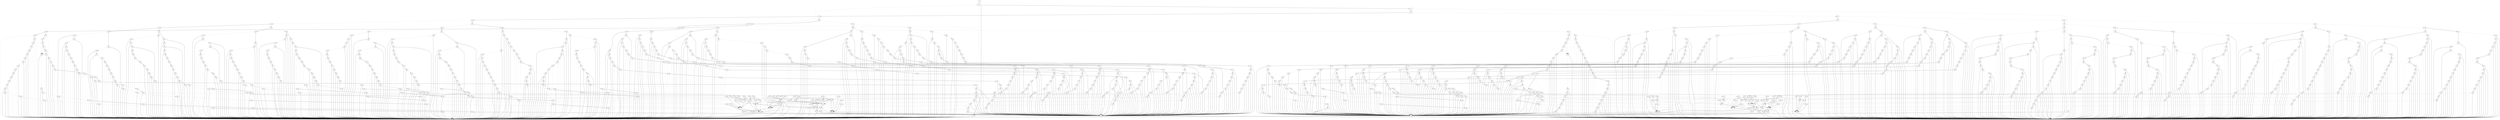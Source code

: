 digraph G {
0 [shape=box, label="0", style=filled, shape=box, height=0.3, width=0.3];
1 [shape=box, label="1", style=filled, shape=box, height=0.3, width=0.3];
28741 [label="0"];
28741 -> 28740 [style=dotted];
28741 -> 12 [style=filled];
28740 [label="1"];
28740 -> 28735 [style=dotted];
28740 -> 28739 [style=filled];
28735 [label="2"];
28735 -> 12 [style=dotted];
28735 -> 28734 [style=filled];
12 [label="5"];
12 -> 0 [style=dotted];
12 -> 1 [style=filled];
28734 [label="5"];
28734 -> 28732 [style=dotted];
28734 -> 28733 [style=filled];
28732 [label="13"];
28732 -> 9320 [style=dotted];
28732 -> 13719 [style=filled];
9320 [label="14"];
9320 -> 0 [style=dotted];
9320 -> 9319 [style=filled];
9319 [label="15"];
9319 -> 0 [style=dotted];
9319 -> 9318 [style=filled];
9318 [label="16"];
9318 -> 0 [style=dotted];
9318 -> 9317 [style=filled];
9317 [label="17"];
9317 -> 0 [style=dotted];
9317 -> 9316 [style=filled];
9316 [label="18"];
9316 -> 0 [style=dotted];
9316 -> 9313 [style=filled];
9313 [label="19"];
9313 -> 9312 [style=dotted];
9313 -> 0 [style=filled];
9312 [label="20"];
9312 -> 9311 [style=dotted];
9312 -> 0 [style=filled];
9311 [label="21"];
9311 -> 9310 [style=dotted];
9311 -> 0 [style=filled];
9310 [label="22"];
9310 -> 9309 [style=dotted];
9310 -> 0 [style=filled];
9309 [label="23"];
9309 -> 0 [style=dotted];
9309 -> 9308 [style=filled];
9308 [label="24"];
9308 -> 0 [style=dotted];
9308 -> 9307 [style=filled];
9307 [label="25"];
9307 -> 0 [style=dotted];
9307 -> 9306 [style=filled];
9306 [label="26"];
9306 -> 0 [style=dotted];
9306 -> 9305 [style=filled];
9305 [label="27"];
9305 -> 9304 [style=dotted];
9305 -> 0 [style=filled];
9304 [label="28"];
9304 -> 9303 [style=dotted];
9304 -> 0 [style=filled];
9303 [label="29"];
9303 -> 9302 [style=dotted];
9303 -> 0 [style=filled];
9302 [label="30"];
9302 -> 9301 [style=dotted];
9302 -> 0 [style=filled];
9301 [label="31"];
9301 -> 9300 [style=dotted];
9301 -> 0 [style=filled];
9300 [label="32"];
9300 -> 9299 [style=dotted];
9300 -> 0 [style=filled];
9299 [label="33"];
9299 -> 0 [style=dotted];
9299 -> 9298 [style=filled];
9298 [label="34"];
9298 -> 100 [style=dotted];
9298 -> 0 [style=filled];
100 [label="49"];
100 -> 0 [style=dotted];
100 -> 1 [style=filled];
13719 [label="14"];
13719 -> 235 [style=dotted];
13719 -> 13718 [style=filled];
235 [label="19"];
235 -> 234 [style=dotted];
235 -> 0 [style=filled];
234 [label="20"];
234 -> 233 [style=dotted];
234 -> 0 [style=filled];
233 [label="21"];
233 -> 232 [style=dotted];
233 -> 0 [style=filled];
232 [label="22"];
232 -> 231 [style=dotted];
232 -> 0 [style=filled];
231 [label="23"];
231 -> 0 [style=dotted];
231 -> 230 [style=filled];
230 [label="24"];
230 -> 0 [style=dotted];
230 -> 229 [style=filled];
229 [label="25"];
229 -> 0 [style=dotted];
229 -> 228 [style=filled];
228 [label="26"];
228 -> 0 [style=dotted];
228 -> 100 [style=filled];
13718 [label="15"];
13718 -> 235 [style=dotted];
13718 -> 13717 [style=filled];
13717 [label="16"];
13717 -> 235 [style=dotted];
13717 -> 13716 [style=filled];
13716 [label="17"];
13716 -> 235 [style=dotted];
13716 -> 13715 [style=filled];
13715 [label="18"];
13715 -> 235 [style=dotted];
13715 -> 301 [style=filled];
301 [label="19"];
301 -> 300 [style=dotted];
301 -> 0 [style=filled];
300 [label="20"];
300 -> 299 [style=dotted];
300 -> 0 [style=filled];
299 [label="21"];
299 -> 298 [style=dotted];
299 -> 0 [style=filled];
298 [label="22"];
298 -> 297 [style=dotted];
298 -> 0 [style=filled];
297 [label="23"];
297 -> 0 [style=dotted];
297 -> 296 [style=filled];
296 [label="24"];
296 -> 0 [style=dotted];
296 -> 295 [style=filled];
295 [label="25"];
295 -> 0 [style=dotted];
295 -> 294 [style=filled];
294 [label="26"];
294 -> 0 [style=dotted];
294 -> 293 [style=filled];
293 [label="27"];
293 -> 292 [style=dotted];
293 -> 100 [style=filled];
292 [label="28"];
292 -> 291 [style=dotted];
292 -> 100 [style=filled];
291 [label="29"];
291 -> 290 [style=dotted];
291 -> 100 [style=filled];
290 [label="30"];
290 -> 289 [style=dotted];
290 -> 100 [style=filled];
289 [label="31"];
289 -> 288 [style=dotted];
289 -> 100 [style=filled];
288 [label="32"];
288 -> 287 [style=dotted];
288 -> 100 [style=filled];
287 [label="33"];
287 -> 100 [style=dotted];
287 -> 286 [style=filled];
286 [label="34"];
286 -> 0 [style=dotted];
286 -> 100 [style=filled];
28733 [label="13"];
28733 -> 13711 [style=dotted];
28733 -> 11497 [style=filled];
13711 [label="14"];
13711 -> 244 [style=dotted];
13711 -> 13710 [style=filled];
244 [label="19"];
244 -> 243 [style=dotted];
244 -> 1 [style=filled];
243 [label="20"];
243 -> 242 [style=dotted];
243 -> 1 [style=filled];
242 [label="21"];
242 -> 241 [style=dotted];
242 -> 1 [style=filled];
241 [label="22"];
241 -> 240 [style=dotted];
241 -> 1 [style=filled];
240 [label="23"];
240 -> 1 [style=dotted];
240 -> 239 [style=filled];
239 [label="24"];
239 -> 1 [style=dotted];
239 -> 238 [style=filled];
238 [label="25"];
238 -> 1 [style=dotted];
238 -> 237 [style=filled];
237 [label="26"];
237 -> 1 [style=dotted];
237 -> 101 [style=filled];
101 [label="49"];
101 -> 1 [style=dotted];
101 -> 0 [style=filled];
13710 [label="15"];
13710 -> 244 [style=dotted];
13710 -> 13709 [style=filled];
13709 [label="16"];
13709 -> 244 [style=dotted];
13709 -> 13708 [style=filled];
13708 [label="17"];
13708 -> 244 [style=dotted];
13708 -> 13707 [style=filled];
13707 [label="18"];
13707 -> 244 [style=dotted];
13707 -> 322 [style=filled];
322 [label="19"];
322 -> 321 [style=dotted];
322 -> 1 [style=filled];
321 [label="20"];
321 -> 320 [style=dotted];
321 -> 1 [style=filled];
320 [label="21"];
320 -> 319 [style=dotted];
320 -> 1 [style=filled];
319 [label="22"];
319 -> 318 [style=dotted];
319 -> 1 [style=filled];
318 [label="23"];
318 -> 1 [style=dotted];
318 -> 317 [style=filled];
317 [label="24"];
317 -> 1 [style=dotted];
317 -> 316 [style=filled];
316 [label="25"];
316 -> 1 [style=dotted];
316 -> 315 [style=filled];
315 [label="26"];
315 -> 1 [style=dotted];
315 -> 314 [style=filled];
314 [label="27"];
314 -> 313 [style=dotted];
314 -> 101 [style=filled];
313 [label="28"];
313 -> 312 [style=dotted];
313 -> 101 [style=filled];
312 [label="29"];
312 -> 311 [style=dotted];
312 -> 101 [style=filled];
311 [label="30"];
311 -> 310 [style=dotted];
311 -> 101 [style=filled];
310 [label="31"];
310 -> 309 [style=dotted];
310 -> 101 [style=filled];
309 [label="32"];
309 -> 308 [style=dotted];
309 -> 101 [style=filled];
308 [label="33"];
308 -> 101 [style=dotted];
308 -> 307 [style=filled];
307 [label="34"];
307 -> 1 [style=dotted];
307 -> 101 [style=filled];
11497 [label="14"];
11497 -> 1 [style=dotted];
11497 -> 11496 [style=filled];
11496 [label="15"];
11496 -> 1 [style=dotted];
11496 -> 11495 [style=filled];
11495 [label="16"];
11495 -> 1 [style=dotted];
11495 -> 11494 [style=filled];
11494 [label="17"];
11494 -> 1 [style=dotted];
11494 -> 11493 [style=filled];
11493 [label="18"];
11493 -> 1 [style=dotted];
11493 -> 11492 [style=filled];
11492 [label="19"];
11492 -> 11491 [style=dotted];
11492 -> 1 [style=filled];
11491 [label="20"];
11491 -> 11490 [style=dotted];
11491 -> 1 [style=filled];
11490 [label="21"];
11490 -> 11489 [style=dotted];
11490 -> 1 [style=filled];
11489 [label="22"];
11489 -> 11488 [style=dotted];
11489 -> 1 [style=filled];
11488 [label="23"];
11488 -> 1 [style=dotted];
11488 -> 11487 [style=filled];
11487 [label="24"];
11487 -> 1 [style=dotted];
11487 -> 11486 [style=filled];
11486 [label="25"];
11486 -> 1 [style=dotted];
11486 -> 11485 [style=filled];
11485 [label="26"];
11485 -> 1 [style=dotted];
11485 -> 11484 [style=filled];
11484 [label="27"];
11484 -> 11483 [style=dotted];
11484 -> 1 [style=filled];
11483 [label="28"];
11483 -> 11482 [style=dotted];
11483 -> 1 [style=filled];
11482 [label="29"];
11482 -> 11481 [style=dotted];
11482 -> 1 [style=filled];
11481 [label="30"];
11481 -> 11480 [style=dotted];
11481 -> 1 [style=filled];
11480 [label="31"];
11480 -> 11479 [style=dotted];
11480 -> 1 [style=filled];
11479 [label="32"];
11479 -> 11478 [style=dotted];
11479 -> 1 [style=filled];
11478 [label="33"];
11478 -> 1 [style=dotted];
11478 -> 11477 [style=filled];
11477 [label="34"];
11477 -> 101 [style=dotted];
11477 -> 1 [style=filled];
28739 [label="2"];
28739 -> 24572 [style=dotted];
28739 -> 28738 [style=filled];
24572 [label="5"];
24572 -> 0 [style=dotted];
24572 -> 100 [style=filled];
28738 [label="5"];
28738 -> 28736 [style=dotted];
28738 -> 28737 [style=filled];
28736 [label="13"];
28736 -> 27330 [style=dotted];
28736 -> 28726 [style=filled];
27330 [label="14"];
27330 -> 27194 [style=dotted];
27330 -> 27329 [style=filled];
27194 [label="15"];
27194 -> 27126 [style=dotted];
27194 -> 27193 [style=filled];
27126 [label="16"];
27126 -> 27092 [style=dotted];
27126 -> 27125 [style=filled];
27092 [label="18"];
27092 -> 27075 [style=dotted];
27092 -> 27091 [style=filled];
27075 [label="19"];
27075 -> 27074 [style=dotted];
27075 -> 0 [style=filled];
27074 [label="20"];
27074 -> 27073 [style=dotted];
27074 -> 0 [style=filled];
27073 [label="21"];
27073 -> 27072 [style=dotted];
27073 -> 0 [style=filled];
27072 [label="22"];
27072 -> 27071 [style=dotted];
27072 -> 0 [style=filled];
27071 [label="23"];
27071 -> 0 [style=dotted];
27071 -> 27070 [style=filled];
27070 [label="24"];
27070 -> 0 [style=dotted];
27070 -> 27069 [style=filled];
27069 [label="25"];
27069 -> 0 [style=dotted];
27069 -> 27068 [style=filled];
27068 [label="26"];
27068 -> 0 [style=dotted];
27068 -> 27067 [style=filled];
27067 [label="27"];
27067 -> 27066 [style=dotted];
27067 -> 0 [style=filled];
27066 [label="28"];
27066 -> 27065 [style=dotted];
27066 -> 0 [style=filled];
27065 [label="29"];
27065 -> 27064 [style=dotted];
27065 -> 0 [style=filled];
27064 [label="30"];
27064 -> 27063 [style=dotted];
27064 -> 0 [style=filled];
27063 [label="31"];
27063 -> 27062 [style=dotted];
27063 -> 0 [style=filled];
27062 [label="32"];
27062 -> 27061 [style=dotted];
27062 -> 0 [style=filled];
27061 [label="33"];
27061 -> 0 [style=dotted];
27061 -> 27060 [style=filled];
27060 [label="34"];
27060 -> 26528 [style=dotted];
27060 -> 0 [style=filled];
26528 [label="35"];
26528 -> 391 [style=dotted];
26528 -> 26527 [style=filled];
391 [label="37"];
391 -> 0 [style=dotted];
391 -> 100 [style=filled];
26527 [label="36"];
26527 -> 391 [style=dotted];
26527 -> 26526 [style=filled];
26526 [label="37"];
26526 -> 1441 [style=dotted];
26526 -> 3121 [style=filled];
1441 [label="45"];
1441 -> 0 [style=dotted];
1441 -> 574 [style=filled];
574 [label="47"];
574 -> 0 [style=dotted];
574 -> 100 [style=filled];
3121 [label="45"];
3121 -> 100 [style=dotted];
3121 -> 582 [style=filled];
582 [label="47"];
582 -> 100 [style=dotted];
582 -> 0 [style=filled];
27091 [label="19"];
27091 -> 27090 [style=dotted];
27091 -> 0 [style=filled];
27090 [label="20"];
27090 -> 27089 [style=dotted];
27090 -> 0 [style=filled];
27089 [label="21"];
27089 -> 27088 [style=dotted];
27089 -> 0 [style=filled];
27088 [label="22"];
27088 -> 27087 [style=dotted];
27088 -> 0 [style=filled];
27087 [label="23"];
27087 -> 0 [style=dotted];
27087 -> 27086 [style=filled];
27086 [label="24"];
27086 -> 0 [style=dotted];
27086 -> 27085 [style=filled];
27085 [label="25"];
27085 -> 0 [style=dotted];
27085 -> 27084 [style=filled];
27084 [label="26"];
27084 -> 0 [style=dotted];
27084 -> 27083 [style=filled];
27083 [label="27"];
27083 -> 27082 [style=dotted];
27083 -> 0 [style=filled];
27082 [label="28"];
27082 -> 27081 [style=dotted];
27082 -> 0 [style=filled];
27081 [label="29"];
27081 -> 27080 [style=dotted];
27081 -> 0 [style=filled];
27080 [label="30"];
27080 -> 27079 [style=dotted];
27080 -> 0 [style=filled];
27079 [label="31"];
27079 -> 27078 [style=dotted];
27079 -> 0 [style=filled];
27078 [label="32"];
27078 -> 27077 [style=dotted];
27078 -> 0 [style=filled];
27077 [label="33"];
27077 -> 0 [style=dotted];
27077 -> 27076 [style=filled];
27076 [label="34"];
27076 -> 26533 [style=dotted];
27076 -> 0 [style=filled];
26533 [label="35"];
26533 -> 391 [style=dotted];
26533 -> 26526 [style=filled];
27125 [label="18"];
27125 -> 27108 [style=dotted];
27125 -> 27124 [style=filled];
27108 [label="19"];
27108 -> 27107 [style=dotted];
27108 -> 0 [style=filled];
27107 [label="20"];
27107 -> 27106 [style=dotted];
27107 -> 0 [style=filled];
27106 [label="21"];
27106 -> 27105 [style=dotted];
27106 -> 0 [style=filled];
27105 [label="22"];
27105 -> 27104 [style=dotted];
27105 -> 0 [style=filled];
27104 [label="23"];
27104 -> 0 [style=dotted];
27104 -> 27103 [style=filled];
27103 [label="24"];
27103 -> 0 [style=dotted];
27103 -> 27102 [style=filled];
27102 [label="25"];
27102 -> 0 [style=dotted];
27102 -> 27101 [style=filled];
27101 [label="26"];
27101 -> 0 [style=dotted];
27101 -> 27100 [style=filled];
27100 [label="27"];
27100 -> 27099 [style=dotted];
27100 -> 0 [style=filled];
27099 [label="28"];
27099 -> 27098 [style=dotted];
27099 -> 0 [style=filled];
27098 [label="29"];
27098 -> 27097 [style=dotted];
27098 -> 0 [style=filled];
27097 [label="30"];
27097 -> 27096 [style=dotted];
27097 -> 0 [style=filled];
27096 [label="31"];
27096 -> 27095 [style=dotted];
27096 -> 0 [style=filled];
27095 [label="32"];
27095 -> 27094 [style=dotted];
27095 -> 0 [style=filled];
27094 [label="33"];
27094 -> 0 [style=dotted];
27094 -> 27093 [style=filled];
27093 [label="34"];
27093 -> 26540 [style=dotted];
27093 -> 0 [style=filled];
26540 [label="35"];
26540 -> 391 [style=dotted];
26540 -> 26539 [style=filled];
26539 [label="36"];
26539 -> 26526 [style=dotted];
26539 -> 26538 [style=filled];
26538 [label="37"];
26538 -> 452 [style=dotted];
26538 -> 460 [style=filled];
452 [label="45"];
452 -> 0 [style=dotted];
452 -> 100 [style=filled];
460 [label="45"];
460 -> 100 [style=dotted];
460 -> 0 [style=filled];
27124 [label="19"];
27124 -> 27123 [style=dotted];
27124 -> 0 [style=filled];
27123 [label="20"];
27123 -> 27122 [style=dotted];
27123 -> 0 [style=filled];
27122 [label="21"];
27122 -> 27121 [style=dotted];
27122 -> 0 [style=filled];
27121 [label="22"];
27121 -> 27120 [style=dotted];
27121 -> 0 [style=filled];
27120 [label="23"];
27120 -> 0 [style=dotted];
27120 -> 27119 [style=filled];
27119 [label="24"];
27119 -> 0 [style=dotted];
27119 -> 27118 [style=filled];
27118 [label="25"];
27118 -> 0 [style=dotted];
27118 -> 27117 [style=filled];
27117 [label="26"];
27117 -> 0 [style=dotted];
27117 -> 27116 [style=filled];
27116 [label="27"];
27116 -> 27115 [style=dotted];
27116 -> 0 [style=filled];
27115 [label="28"];
27115 -> 27114 [style=dotted];
27115 -> 0 [style=filled];
27114 [label="29"];
27114 -> 27113 [style=dotted];
27114 -> 0 [style=filled];
27113 [label="30"];
27113 -> 27112 [style=dotted];
27113 -> 0 [style=filled];
27112 [label="31"];
27112 -> 27111 [style=dotted];
27112 -> 0 [style=filled];
27111 [label="32"];
27111 -> 27110 [style=dotted];
27111 -> 0 [style=filled];
27110 [label="33"];
27110 -> 0 [style=dotted];
27110 -> 27109 [style=filled];
27109 [label="34"];
27109 -> 26546 [style=dotted];
27109 -> 0 [style=filled];
26546 [label="35"];
26546 -> 391 [style=dotted];
26546 -> 26538 [style=filled];
27193 [label="16"];
27193 -> 27159 [style=dotted];
27193 -> 27192 [style=filled];
27159 [label="18"];
27159 -> 27142 [style=dotted];
27159 -> 27158 [style=filled];
27142 [label="19"];
27142 -> 27141 [style=dotted];
27142 -> 0 [style=filled];
27141 [label="20"];
27141 -> 27140 [style=dotted];
27141 -> 0 [style=filled];
27140 [label="21"];
27140 -> 27139 [style=dotted];
27140 -> 0 [style=filled];
27139 [label="22"];
27139 -> 27138 [style=dotted];
27139 -> 0 [style=filled];
27138 [label="23"];
27138 -> 0 [style=dotted];
27138 -> 27137 [style=filled];
27137 [label="24"];
27137 -> 0 [style=dotted];
27137 -> 27136 [style=filled];
27136 [label="25"];
27136 -> 0 [style=dotted];
27136 -> 27135 [style=filled];
27135 [label="26"];
27135 -> 0 [style=dotted];
27135 -> 27134 [style=filled];
27134 [label="27"];
27134 -> 27133 [style=dotted];
27134 -> 0 [style=filled];
27133 [label="28"];
27133 -> 27132 [style=dotted];
27133 -> 0 [style=filled];
27132 [label="29"];
27132 -> 27131 [style=dotted];
27132 -> 0 [style=filled];
27131 [label="30"];
27131 -> 27130 [style=dotted];
27131 -> 0 [style=filled];
27130 [label="31"];
27130 -> 27129 [style=dotted];
27130 -> 0 [style=filled];
27129 [label="32"];
27129 -> 27128 [style=dotted];
27129 -> 0 [style=filled];
27128 [label="33"];
27128 -> 0 [style=dotted];
27128 -> 27127 [style=filled];
27127 [label="34"];
27127 -> 26549 [style=dotted];
27127 -> 0 [style=filled];
26549 [label="35"];
26549 -> 26527 [style=dotted];
26549 -> 26538 [style=filled];
27158 [label="19"];
27158 -> 27157 [style=dotted];
27158 -> 0 [style=filled];
27157 [label="20"];
27157 -> 27156 [style=dotted];
27157 -> 0 [style=filled];
27156 [label="21"];
27156 -> 27155 [style=dotted];
27156 -> 0 [style=filled];
27155 [label="22"];
27155 -> 27154 [style=dotted];
27155 -> 0 [style=filled];
27154 [label="23"];
27154 -> 0 [style=dotted];
27154 -> 27153 [style=filled];
27153 [label="24"];
27153 -> 0 [style=dotted];
27153 -> 27152 [style=filled];
27152 [label="25"];
27152 -> 0 [style=dotted];
27152 -> 27151 [style=filled];
27151 [label="26"];
27151 -> 0 [style=dotted];
27151 -> 27150 [style=filled];
27150 [label="27"];
27150 -> 27149 [style=dotted];
27150 -> 0 [style=filled];
27149 [label="28"];
27149 -> 27148 [style=dotted];
27149 -> 0 [style=filled];
27148 [label="29"];
27148 -> 27147 [style=dotted];
27148 -> 0 [style=filled];
27147 [label="30"];
27147 -> 27146 [style=dotted];
27147 -> 0 [style=filled];
27146 [label="31"];
27146 -> 27145 [style=dotted];
27146 -> 0 [style=filled];
27145 [label="32"];
27145 -> 27144 [style=dotted];
27145 -> 0 [style=filled];
27144 [label="33"];
27144 -> 0 [style=dotted];
27144 -> 27143 [style=filled];
27143 [label="34"];
27143 -> 26553 [style=dotted];
27143 -> 0 [style=filled];
26553 [label="35"];
26553 -> 26526 [style=dotted];
26553 -> 26538 [style=filled];
27192 [label="18"];
27192 -> 27175 [style=dotted];
27192 -> 27191 [style=filled];
27175 [label="19"];
27175 -> 27174 [style=dotted];
27175 -> 0 [style=filled];
27174 [label="20"];
27174 -> 27173 [style=dotted];
27174 -> 0 [style=filled];
27173 [label="21"];
27173 -> 27172 [style=dotted];
27173 -> 0 [style=filled];
27172 [label="22"];
27172 -> 27171 [style=dotted];
27172 -> 0 [style=filled];
27171 [label="23"];
27171 -> 0 [style=dotted];
27171 -> 27170 [style=filled];
27170 [label="24"];
27170 -> 0 [style=dotted];
27170 -> 27169 [style=filled];
27169 [label="25"];
27169 -> 0 [style=dotted];
27169 -> 27168 [style=filled];
27168 [label="26"];
27168 -> 0 [style=dotted];
27168 -> 27167 [style=filled];
27167 [label="27"];
27167 -> 27166 [style=dotted];
27167 -> 0 [style=filled];
27166 [label="28"];
27166 -> 27165 [style=dotted];
27166 -> 0 [style=filled];
27165 [label="29"];
27165 -> 27164 [style=dotted];
27165 -> 0 [style=filled];
27164 [label="30"];
27164 -> 27163 [style=dotted];
27164 -> 0 [style=filled];
27163 [label="31"];
27163 -> 27162 [style=dotted];
27163 -> 0 [style=filled];
27162 [label="32"];
27162 -> 27161 [style=dotted];
27162 -> 0 [style=filled];
27161 [label="33"];
27161 -> 0 [style=dotted];
27161 -> 27160 [style=filled];
27160 [label="34"];
27160 -> 26556 [style=dotted];
27160 -> 0 [style=filled];
26556 [label="35"];
26556 -> 26539 [style=dotted];
26556 -> 26538 [style=filled];
27191 [label="19"];
27191 -> 27190 [style=dotted];
27191 -> 0 [style=filled];
27190 [label="20"];
27190 -> 27189 [style=dotted];
27190 -> 0 [style=filled];
27189 [label="21"];
27189 -> 27188 [style=dotted];
27189 -> 0 [style=filled];
27188 [label="22"];
27188 -> 27187 [style=dotted];
27188 -> 0 [style=filled];
27187 [label="23"];
27187 -> 0 [style=dotted];
27187 -> 27186 [style=filled];
27186 [label="24"];
27186 -> 0 [style=dotted];
27186 -> 27185 [style=filled];
27185 [label="25"];
27185 -> 0 [style=dotted];
27185 -> 27184 [style=filled];
27184 [label="26"];
27184 -> 0 [style=dotted];
27184 -> 27183 [style=filled];
27183 [label="27"];
27183 -> 27182 [style=dotted];
27183 -> 0 [style=filled];
27182 [label="28"];
27182 -> 27181 [style=dotted];
27182 -> 0 [style=filled];
27181 [label="29"];
27181 -> 27180 [style=dotted];
27181 -> 0 [style=filled];
27180 [label="30"];
27180 -> 27179 [style=dotted];
27180 -> 0 [style=filled];
27179 [label="31"];
27179 -> 27178 [style=dotted];
27179 -> 0 [style=filled];
27178 [label="32"];
27178 -> 27177 [style=dotted];
27178 -> 0 [style=filled];
27177 [label="33"];
27177 -> 0 [style=dotted];
27177 -> 27176 [style=filled];
27176 [label="34"];
27176 -> 26538 [style=dotted];
27176 -> 0 [style=filled];
27329 [label="15"];
27329 -> 27261 [style=dotted];
27329 -> 27328 [style=filled];
27261 [label="16"];
27261 -> 27227 [style=dotted];
27261 -> 27260 [style=filled];
27227 [label="18"];
27227 -> 27210 [style=dotted];
27227 -> 27226 [style=filled];
27210 [label="19"];
27210 -> 27209 [style=dotted];
27210 -> 0 [style=filled];
27209 [label="20"];
27209 -> 27208 [style=dotted];
27209 -> 0 [style=filled];
27208 [label="21"];
27208 -> 27207 [style=dotted];
27208 -> 0 [style=filled];
27207 [label="22"];
27207 -> 27206 [style=dotted];
27207 -> 0 [style=filled];
27206 [label="23"];
27206 -> 0 [style=dotted];
27206 -> 27205 [style=filled];
27205 [label="24"];
27205 -> 0 [style=dotted];
27205 -> 27204 [style=filled];
27204 [label="25"];
27204 -> 0 [style=dotted];
27204 -> 27203 [style=filled];
27203 [label="26"];
27203 -> 0 [style=dotted];
27203 -> 27202 [style=filled];
27202 [label="27"];
27202 -> 27201 [style=dotted];
27202 -> 0 [style=filled];
27201 [label="28"];
27201 -> 27200 [style=dotted];
27201 -> 0 [style=filled];
27200 [label="29"];
27200 -> 27199 [style=dotted];
27200 -> 0 [style=filled];
27199 [label="30"];
27199 -> 27198 [style=dotted];
27199 -> 0 [style=filled];
27198 [label="31"];
27198 -> 27197 [style=dotted];
27198 -> 0 [style=filled];
27197 [label="32"];
27197 -> 27196 [style=dotted];
27197 -> 0 [style=filled];
27196 [label="33"];
27196 -> 0 [style=dotted];
27196 -> 27195 [style=filled];
27195 [label="34"];
27195 -> 26878 [style=dotted];
27195 -> 0 [style=filled];
26878 [label="35"];
26878 -> 26538 [style=dotted];
26878 -> 26877 [style=filled];
26877 [label="36"];
26877 -> 26538 [style=dotted];
26877 -> 26876 [style=filled];
26876 [label="37"];
26876 -> 2152 [style=dotted];
26876 -> 1830 [style=filled];
2152 [label="45"];
2152 -> 574 [style=dotted];
2152 -> 100 [style=filled];
1830 [label="45"];
1830 -> 582 [style=dotted];
1830 -> 0 [style=filled];
27226 [label="19"];
27226 -> 27225 [style=dotted];
27226 -> 0 [style=filled];
27225 [label="20"];
27225 -> 27224 [style=dotted];
27225 -> 0 [style=filled];
27224 [label="21"];
27224 -> 27223 [style=dotted];
27224 -> 0 [style=filled];
27223 [label="22"];
27223 -> 27222 [style=dotted];
27223 -> 0 [style=filled];
27222 [label="23"];
27222 -> 0 [style=dotted];
27222 -> 27221 [style=filled];
27221 [label="24"];
27221 -> 0 [style=dotted];
27221 -> 27220 [style=filled];
27220 [label="25"];
27220 -> 0 [style=dotted];
27220 -> 27219 [style=filled];
27219 [label="26"];
27219 -> 0 [style=dotted];
27219 -> 27218 [style=filled];
27218 [label="27"];
27218 -> 27217 [style=dotted];
27218 -> 0 [style=filled];
27217 [label="28"];
27217 -> 27216 [style=dotted];
27217 -> 0 [style=filled];
27216 [label="29"];
27216 -> 27215 [style=dotted];
27216 -> 0 [style=filled];
27215 [label="30"];
27215 -> 27214 [style=dotted];
27215 -> 0 [style=filled];
27214 [label="31"];
27214 -> 27213 [style=dotted];
27214 -> 0 [style=filled];
27213 [label="32"];
27213 -> 27212 [style=dotted];
27213 -> 0 [style=filled];
27212 [label="33"];
27212 -> 0 [style=dotted];
27212 -> 27211 [style=filled];
27211 [label="34"];
27211 -> 26880 [style=dotted];
27211 -> 0 [style=filled];
26880 [label="35"];
26880 -> 26538 [style=dotted];
26880 -> 26876 [style=filled];
27260 [label="18"];
27260 -> 27243 [style=dotted];
27260 -> 27259 [style=filled];
27243 [label="19"];
27243 -> 27242 [style=dotted];
27243 -> 0 [style=filled];
27242 [label="20"];
27242 -> 27241 [style=dotted];
27242 -> 0 [style=filled];
27241 [label="21"];
27241 -> 27240 [style=dotted];
27241 -> 0 [style=filled];
27240 [label="22"];
27240 -> 27239 [style=dotted];
27240 -> 0 [style=filled];
27239 [label="23"];
27239 -> 0 [style=dotted];
27239 -> 27238 [style=filled];
27238 [label="24"];
27238 -> 0 [style=dotted];
27238 -> 27237 [style=filled];
27237 [label="25"];
27237 -> 0 [style=dotted];
27237 -> 27236 [style=filled];
27236 [label="26"];
27236 -> 0 [style=dotted];
27236 -> 27235 [style=filled];
27235 [label="27"];
27235 -> 27234 [style=dotted];
27235 -> 0 [style=filled];
27234 [label="28"];
27234 -> 27233 [style=dotted];
27234 -> 0 [style=filled];
27233 [label="29"];
27233 -> 27232 [style=dotted];
27233 -> 0 [style=filled];
27232 [label="30"];
27232 -> 27231 [style=dotted];
27232 -> 0 [style=filled];
27231 [label="31"];
27231 -> 27230 [style=dotted];
27231 -> 0 [style=filled];
27230 [label="32"];
27230 -> 27229 [style=dotted];
27230 -> 0 [style=filled];
27229 [label="33"];
27229 -> 0 [style=dotted];
27229 -> 27228 [style=filled];
27228 [label="34"];
27228 -> 26884 [style=dotted];
27228 -> 0 [style=filled];
26884 [label="35"];
26884 -> 26538 [style=dotted];
26884 -> 26883 [style=filled];
26883 [label="36"];
26883 -> 26876 [style=dotted];
26883 -> 399 [style=filled];
399 [label="37"];
399 -> 100 [style=dotted];
399 -> 0 [style=filled];
27259 [label="19"];
27259 -> 27258 [style=dotted];
27259 -> 0 [style=filled];
27258 [label="20"];
27258 -> 27257 [style=dotted];
27258 -> 0 [style=filled];
27257 [label="21"];
27257 -> 27256 [style=dotted];
27257 -> 0 [style=filled];
27256 [label="22"];
27256 -> 27255 [style=dotted];
27256 -> 0 [style=filled];
27255 [label="23"];
27255 -> 0 [style=dotted];
27255 -> 27254 [style=filled];
27254 [label="24"];
27254 -> 0 [style=dotted];
27254 -> 27253 [style=filled];
27253 [label="25"];
27253 -> 0 [style=dotted];
27253 -> 27252 [style=filled];
27252 [label="26"];
27252 -> 0 [style=dotted];
27252 -> 27251 [style=filled];
27251 [label="27"];
27251 -> 27250 [style=dotted];
27251 -> 0 [style=filled];
27250 [label="28"];
27250 -> 27249 [style=dotted];
27250 -> 0 [style=filled];
27249 [label="29"];
27249 -> 27248 [style=dotted];
27249 -> 0 [style=filled];
27248 [label="30"];
27248 -> 27247 [style=dotted];
27248 -> 0 [style=filled];
27247 [label="31"];
27247 -> 27246 [style=dotted];
27247 -> 0 [style=filled];
27246 [label="32"];
27246 -> 27245 [style=dotted];
27246 -> 0 [style=filled];
27245 [label="33"];
27245 -> 0 [style=dotted];
27245 -> 27244 [style=filled];
27244 [label="34"];
27244 -> 26886 [style=dotted];
27244 -> 0 [style=filled];
26886 [label="35"];
26886 -> 26538 [style=dotted];
26886 -> 399 [style=filled];
27328 [label="16"];
27328 -> 27294 [style=dotted];
27328 -> 27327 [style=filled];
27294 [label="18"];
27294 -> 27277 [style=dotted];
27294 -> 27293 [style=filled];
27277 [label="19"];
27277 -> 27276 [style=dotted];
27277 -> 0 [style=filled];
27276 [label="20"];
27276 -> 27275 [style=dotted];
27276 -> 0 [style=filled];
27275 [label="21"];
27275 -> 27274 [style=dotted];
27275 -> 0 [style=filled];
27274 [label="22"];
27274 -> 27273 [style=dotted];
27274 -> 0 [style=filled];
27273 [label="23"];
27273 -> 0 [style=dotted];
27273 -> 27272 [style=filled];
27272 [label="24"];
27272 -> 0 [style=dotted];
27272 -> 27271 [style=filled];
27271 [label="25"];
27271 -> 0 [style=dotted];
27271 -> 27270 [style=filled];
27270 [label="26"];
27270 -> 0 [style=dotted];
27270 -> 27269 [style=filled];
27269 [label="27"];
27269 -> 27268 [style=dotted];
27269 -> 0 [style=filled];
27268 [label="28"];
27268 -> 27267 [style=dotted];
27268 -> 0 [style=filled];
27267 [label="29"];
27267 -> 27266 [style=dotted];
27267 -> 0 [style=filled];
27266 [label="30"];
27266 -> 27265 [style=dotted];
27266 -> 0 [style=filled];
27265 [label="31"];
27265 -> 27264 [style=dotted];
27265 -> 0 [style=filled];
27264 [label="32"];
27264 -> 27263 [style=dotted];
27264 -> 0 [style=filled];
27263 [label="33"];
27263 -> 0 [style=dotted];
27263 -> 27262 [style=filled];
27262 [label="34"];
27262 -> 26890 [style=dotted];
27262 -> 0 [style=filled];
26890 [label="35"];
26890 -> 26877 [style=dotted];
26890 -> 399 [style=filled];
27293 [label="19"];
27293 -> 27292 [style=dotted];
27293 -> 0 [style=filled];
27292 [label="20"];
27292 -> 27291 [style=dotted];
27292 -> 0 [style=filled];
27291 [label="21"];
27291 -> 27290 [style=dotted];
27291 -> 0 [style=filled];
27290 [label="22"];
27290 -> 27289 [style=dotted];
27290 -> 0 [style=filled];
27289 [label="23"];
27289 -> 0 [style=dotted];
27289 -> 27288 [style=filled];
27288 [label="24"];
27288 -> 0 [style=dotted];
27288 -> 27287 [style=filled];
27287 [label="25"];
27287 -> 0 [style=dotted];
27287 -> 27286 [style=filled];
27286 [label="26"];
27286 -> 0 [style=dotted];
27286 -> 27285 [style=filled];
27285 [label="27"];
27285 -> 27284 [style=dotted];
27285 -> 0 [style=filled];
27284 [label="28"];
27284 -> 27283 [style=dotted];
27284 -> 0 [style=filled];
27283 [label="29"];
27283 -> 27282 [style=dotted];
27283 -> 0 [style=filled];
27282 [label="30"];
27282 -> 27281 [style=dotted];
27282 -> 0 [style=filled];
27281 [label="31"];
27281 -> 27280 [style=dotted];
27281 -> 0 [style=filled];
27280 [label="32"];
27280 -> 27279 [style=dotted];
27280 -> 0 [style=filled];
27279 [label="33"];
27279 -> 0 [style=dotted];
27279 -> 27278 [style=filled];
27278 [label="34"];
27278 -> 26892 [style=dotted];
27278 -> 0 [style=filled];
26892 [label="35"];
26892 -> 26876 [style=dotted];
26892 -> 399 [style=filled];
27327 [label="18"];
27327 -> 27310 [style=dotted];
27327 -> 27326 [style=filled];
27310 [label="19"];
27310 -> 27309 [style=dotted];
27310 -> 0 [style=filled];
27309 [label="20"];
27309 -> 27308 [style=dotted];
27309 -> 0 [style=filled];
27308 [label="21"];
27308 -> 27307 [style=dotted];
27308 -> 0 [style=filled];
27307 [label="22"];
27307 -> 27306 [style=dotted];
27307 -> 0 [style=filled];
27306 [label="23"];
27306 -> 0 [style=dotted];
27306 -> 27305 [style=filled];
27305 [label="24"];
27305 -> 0 [style=dotted];
27305 -> 27304 [style=filled];
27304 [label="25"];
27304 -> 0 [style=dotted];
27304 -> 27303 [style=filled];
27303 [label="26"];
27303 -> 0 [style=dotted];
27303 -> 27302 [style=filled];
27302 [label="27"];
27302 -> 27301 [style=dotted];
27302 -> 0 [style=filled];
27301 [label="28"];
27301 -> 27300 [style=dotted];
27301 -> 0 [style=filled];
27300 [label="29"];
27300 -> 27299 [style=dotted];
27300 -> 0 [style=filled];
27299 [label="30"];
27299 -> 27298 [style=dotted];
27299 -> 0 [style=filled];
27298 [label="31"];
27298 -> 27297 [style=dotted];
27298 -> 0 [style=filled];
27297 [label="32"];
27297 -> 27296 [style=dotted];
27297 -> 0 [style=filled];
27296 [label="33"];
27296 -> 0 [style=dotted];
27296 -> 27295 [style=filled];
27295 [label="34"];
27295 -> 26895 [style=dotted];
27295 -> 0 [style=filled];
26895 [label="35"];
26895 -> 26883 [style=dotted];
26895 -> 399 [style=filled];
27326 [label="19"];
27326 -> 27325 [style=dotted];
27326 -> 0 [style=filled];
27325 [label="20"];
27325 -> 27324 [style=dotted];
27325 -> 0 [style=filled];
27324 [label="21"];
27324 -> 27323 [style=dotted];
27324 -> 0 [style=filled];
27323 [label="22"];
27323 -> 27322 [style=dotted];
27323 -> 0 [style=filled];
27322 [label="23"];
27322 -> 0 [style=dotted];
27322 -> 27321 [style=filled];
27321 [label="24"];
27321 -> 0 [style=dotted];
27321 -> 27320 [style=filled];
27320 [label="25"];
27320 -> 0 [style=dotted];
27320 -> 27319 [style=filled];
27319 [label="26"];
27319 -> 0 [style=dotted];
27319 -> 27318 [style=filled];
27318 [label="27"];
27318 -> 27317 [style=dotted];
27318 -> 0 [style=filled];
27317 [label="28"];
27317 -> 27316 [style=dotted];
27317 -> 0 [style=filled];
27316 [label="29"];
27316 -> 27315 [style=dotted];
27316 -> 0 [style=filled];
27315 [label="30"];
27315 -> 27314 [style=dotted];
27315 -> 0 [style=filled];
27314 [label="31"];
27314 -> 27313 [style=dotted];
27314 -> 0 [style=filled];
27313 [label="32"];
27313 -> 27312 [style=dotted];
27313 -> 0 [style=filled];
27312 [label="33"];
27312 -> 0 [style=dotted];
27312 -> 27311 [style=filled];
27311 [label="34"];
27311 -> 399 [style=dotted];
27311 -> 0 [style=filled];
28726 [label="14"];
28726 -> 28590 [style=dotted];
28726 -> 28725 [style=filled];
28590 [label="15"];
28590 -> 28522 [style=dotted];
28590 -> 28589 [style=filled];
28522 [label="16"];
28522 -> 28488 [style=dotted];
28522 -> 28521 [style=filled];
28488 [label="18"];
28488 -> 28471 [style=dotted];
28488 -> 28487 [style=filled];
28471 [label="19"];
28471 -> 28470 [style=dotted];
28471 -> 0 [style=filled];
28470 [label="20"];
28470 -> 28469 [style=dotted];
28470 -> 0 [style=filled];
28469 [label="21"];
28469 -> 28468 [style=dotted];
28469 -> 0 [style=filled];
28468 [label="22"];
28468 -> 28467 [style=dotted];
28468 -> 0 [style=filled];
28467 [label="23"];
28467 -> 0 [style=dotted];
28467 -> 28466 [style=filled];
28466 [label="24"];
28466 -> 0 [style=dotted];
28466 -> 28465 [style=filled];
28465 [label="25"];
28465 -> 0 [style=dotted];
28465 -> 28464 [style=filled];
28464 [label="26"];
28464 -> 0 [style=dotted];
28464 -> 28463 [style=filled];
28463 [label="27"];
28463 -> 28462 [style=dotted];
28463 -> 100 [style=filled];
28462 [label="28"];
28462 -> 28461 [style=dotted];
28462 -> 100 [style=filled];
28461 [label="29"];
28461 -> 28460 [style=dotted];
28461 -> 100 [style=filled];
28460 [label="30"];
28460 -> 28459 [style=dotted];
28460 -> 100 [style=filled];
28459 [label="31"];
28459 -> 28458 [style=dotted];
28459 -> 100 [style=filled];
28458 [label="32"];
28458 -> 28457 [style=dotted];
28458 -> 100 [style=filled];
28457 [label="33"];
28457 -> 100 [style=dotted];
28457 -> 28456 [style=filled];
28456 [label="34"];
28456 -> 26609 [style=dotted];
28456 -> 100 [style=filled];
26609 [label="35"];
26609 -> 399 [style=dotted];
26609 -> 26608 [style=filled];
26608 [label="36"];
26608 -> 399 [style=dotted];
26608 -> 26607 [style=filled];
26607 [label="37"];
26607 -> 3121 [style=dotted];
26607 -> 1441 [style=filled];
28487 [label="19"];
28487 -> 28486 [style=dotted];
28487 -> 0 [style=filled];
28486 [label="20"];
28486 -> 28485 [style=dotted];
28486 -> 0 [style=filled];
28485 [label="21"];
28485 -> 28484 [style=dotted];
28485 -> 0 [style=filled];
28484 [label="22"];
28484 -> 28483 [style=dotted];
28484 -> 0 [style=filled];
28483 [label="23"];
28483 -> 0 [style=dotted];
28483 -> 28482 [style=filled];
28482 [label="24"];
28482 -> 0 [style=dotted];
28482 -> 28481 [style=filled];
28481 [label="25"];
28481 -> 0 [style=dotted];
28481 -> 28480 [style=filled];
28480 [label="26"];
28480 -> 0 [style=dotted];
28480 -> 28479 [style=filled];
28479 [label="27"];
28479 -> 28478 [style=dotted];
28479 -> 100 [style=filled];
28478 [label="28"];
28478 -> 28477 [style=dotted];
28478 -> 100 [style=filled];
28477 [label="29"];
28477 -> 28476 [style=dotted];
28477 -> 100 [style=filled];
28476 [label="30"];
28476 -> 28475 [style=dotted];
28476 -> 100 [style=filled];
28475 [label="31"];
28475 -> 28474 [style=dotted];
28475 -> 100 [style=filled];
28474 [label="32"];
28474 -> 28473 [style=dotted];
28474 -> 100 [style=filled];
28473 [label="33"];
28473 -> 100 [style=dotted];
28473 -> 28472 [style=filled];
28472 [label="34"];
28472 -> 26614 [style=dotted];
28472 -> 100 [style=filled];
26614 [label="35"];
26614 -> 399 [style=dotted];
26614 -> 26607 [style=filled];
28521 [label="18"];
28521 -> 28504 [style=dotted];
28521 -> 28520 [style=filled];
28504 [label="19"];
28504 -> 28503 [style=dotted];
28504 -> 0 [style=filled];
28503 [label="20"];
28503 -> 28502 [style=dotted];
28503 -> 0 [style=filled];
28502 [label="21"];
28502 -> 28501 [style=dotted];
28502 -> 0 [style=filled];
28501 [label="22"];
28501 -> 28500 [style=dotted];
28501 -> 0 [style=filled];
28500 [label="23"];
28500 -> 0 [style=dotted];
28500 -> 28499 [style=filled];
28499 [label="24"];
28499 -> 0 [style=dotted];
28499 -> 28498 [style=filled];
28498 [label="25"];
28498 -> 0 [style=dotted];
28498 -> 28497 [style=filled];
28497 [label="26"];
28497 -> 0 [style=dotted];
28497 -> 28496 [style=filled];
28496 [label="27"];
28496 -> 28495 [style=dotted];
28496 -> 100 [style=filled];
28495 [label="28"];
28495 -> 28494 [style=dotted];
28495 -> 100 [style=filled];
28494 [label="29"];
28494 -> 28493 [style=dotted];
28494 -> 100 [style=filled];
28493 [label="30"];
28493 -> 28492 [style=dotted];
28493 -> 100 [style=filled];
28492 [label="31"];
28492 -> 28491 [style=dotted];
28492 -> 100 [style=filled];
28491 [label="32"];
28491 -> 28490 [style=dotted];
28491 -> 100 [style=filled];
28490 [label="33"];
28490 -> 100 [style=dotted];
28490 -> 28489 [style=filled];
28489 [label="34"];
28489 -> 26621 [style=dotted];
28489 -> 100 [style=filled];
26621 [label="35"];
26621 -> 399 [style=dotted];
26621 -> 26620 [style=filled];
26620 [label="36"];
26620 -> 26607 [style=dotted];
26620 -> 26619 [style=filled];
26619 [label="37"];
26619 -> 460 [style=dotted];
26619 -> 452 [style=filled];
28520 [label="19"];
28520 -> 28519 [style=dotted];
28520 -> 0 [style=filled];
28519 [label="20"];
28519 -> 28518 [style=dotted];
28519 -> 0 [style=filled];
28518 [label="21"];
28518 -> 28517 [style=dotted];
28518 -> 0 [style=filled];
28517 [label="22"];
28517 -> 28516 [style=dotted];
28517 -> 0 [style=filled];
28516 [label="23"];
28516 -> 0 [style=dotted];
28516 -> 28515 [style=filled];
28515 [label="24"];
28515 -> 0 [style=dotted];
28515 -> 28514 [style=filled];
28514 [label="25"];
28514 -> 0 [style=dotted];
28514 -> 28513 [style=filled];
28513 [label="26"];
28513 -> 0 [style=dotted];
28513 -> 28512 [style=filled];
28512 [label="27"];
28512 -> 28511 [style=dotted];
28512 -> 100 [style=filled];
28511 [label="28"];
28511 -> 28510 [style=dotted];
28511 -> 100 [style=filled];
28510 [label="29"];
28510 -> 28509 [style=dotted];
28510 -> 100 [style=filled];
28509 [label="30"];
28509 -> 28508 [style=dotted];
28509 -> 100 [style=filled];
28508 [label="31"];
28508 -> 28507 [style=dotted];
28508 -> 100 [style=filled];
28507 [label="32"];
28507 -> 28506 [style=dotted];
28507 -> 100 [style=filled];
28506 [label="33"];
28506 -> 100 [style=dotted];
28506 -> 28505 [style=filled];
28505 [label="34"];
28505 -> 26627 [style=dotted];
28505 -> 100 [style=filled];
26627 [label="35"];
26627 -> 399 [style=dotted];
26627 -> 26619 [style=filled];
28589 [label="16"];
28589 -> 28555 [style=dotted];
28589 -> 28588 [style=filled];
28555 [label="18"];
28555 -> 28538 [style=dotted];
28555 -> 28554 [style=filled];
28538 [label="19"];
28538 -> 28537 [style=dotted];
28538 -> 0 [style=filled];
28537 [label="20"];
28537 -> 28536 [style=dotted];
28537 -> 0 [style=filled];
28536 [label="21"];
28536 -> 28535 [style=dotted];
28536 -> 0 [style=filled];
28535 [label="22"];
28535 -> 28534 [style=dotted];
28535 -> 0 [style=filled];
28534 [label="23"];
28534 -> 0 [style=dotted];
28534 -> 28533 [style=filled];
28533 [label="24"];
28533 -> 0 [style=dotted];
28533 -> 28532 [style=filled];
28532 [label="25"];
28532 -> 0 [style=dotted];
28532 -> 28531 [style=filled];
28531 [label="26"];
28531 -> 0 [style=dotted];
28531 -> 28530 [style=filled];
28530 [label="27"];
28530 -> 28529 [style=dotted];
28530 -> 100 [style=filled];
28529 [label="28"];
28529 -> 28528 [style=dotted];
28529 -> 100 [style=filled];
28528 [label="29"];
28528 -> 28527 [style=dotted];
28528 -> 100 [style=filled];
28527 [label="30"];
28527 -> 28526 [style=dotted];
28527 -> 100 [style=filled];
28526 [label="31"];
28526 -> 28525 [style=dotted];
28526 -> 100 [style=filled];
28525 [label="32"];
28525 -> 28524 [style=dotted];
28525 -> 100 [style=filled];
28524 [label="33"];
28524 -> 100 [style=dotted];
28524 -> 28523 [style=filled];
28523 [label="34"];
28523 -> 26630 [style=dotted];
28523 -> 100 [style=filled];
26630 [label="35"];
26630 -> 26608 [style=dotted];
26630 -> 26619 [style=filled];
28554 [label="19"];
28554 -> 28553 [style=dotted];
28554 -> 0 [style=filled];
28553 [label="20"];
28553 -> 28552 [style=dotted];
28553 -> 0 [style=filled];
28552 [label="21"];
28552 -> 28551 [style=dotted];
28552 -> 0 [style=filled];
28551 [label="22"];
28551 -> 28550 [style=dotted];
28551 -> 0 [style=filled];
28550 [label="23"];
28550 -> 0 [style=dotted];
28550 -> 28549 [style=filled];
28549 [label="24"];
28549 -> 0 [style=dotted];
28549 -> 28548 [style=filled];
28548 [label="25"];
28548 -> 0 [style=dotted];
28548 -> 28547 [style=filled];
28547 [label="26"];
28547 -> 0 [style=dotted];
28547 -> 28546 [style=filled];
28546 [label="27"];
28546 -> 28545 [style=dotted];
28546 -> 100 [style=filled];
28545 [label="28"];
28545 -> 28544 [style=dotted];
28545 -> 100 [style=filled];
28544 [label="29"];
28544 -> 28543 [style=dotted];
28544 -> 100 [style=filled];
28543 [label="30"];
28543 -> 28542 [style=dotted];
28543 -> 100 [style=filled];
28542 [label="31"];
28542 -> 28541 [style=dotted];
28542 -> 100 [style=filled];
28541 [label="32"];
28541 -> 28540 [style=dotted];
28541 -> 100 [style=filled];
28540 [label="33"];
28540 -> 100 [style=dotted];
28540 -> 28539 [style=filled];
28539 [label="34"];
28539 -> 26634 [style=dotted];
28539 -> 100 [style=filled];
26634 [label="35"];
26634 -> 26607 [style=dotted];
26634 -> 26619 [style=filled];
28588 [label="18"];
28588 -> 28571 [style=dotted];
28588 -> 28587 [style=filled];
28571 [label="19"];
28571 -> 28570 [style=dotted];
28571 -> 0 [style=filled];
28570 [label="20"];
28570 -> 28569 [style=dotted];
28570 -> 0 [style=filled];
28569 [label="21"];
28569 -> 28568 [style=dotted];
28569 -> 0 [style=filled];
28568 [label="22"];
28568 -> 28567 [style=dotted];
28568 -> 0 [style=filled];
28567 [label="23"];
28567 -> 0 [style=dotted];
28567 -> 28566 [style=filled];
28566 [label="24"];
28566 -> 0 [style=dotted];
28566 -> 28565 [style=filled];
28565 [label="25"];
28565 -> 0 [style=dotted];
28565 -> 28564 [style=filled];
28564 [label="26"];
28564 -> 0 [style=dotted];
28564 -> 28563 [style=filled];
28563 [label="27"];
28563 -> 28562 [style=dotted];
28563 -> 100 [style=filled];
28562 [label="28"];
28562 -> 28561 [style=dotted];
28562 -> 100 [style=filled];
28561 [label="29"];
28561 -> 28560 [style=dotted];
28561 -> 100 [style=filled];
28560 [label="30"];
28560 -> 28559 [style=dotted];
28560 -> 100 [style=filled];
28559 [label="31"];
28559 -> 28558 [style=dotted];
28559 -> 100 [style=filled];
28558 [label="32"];
28558 -> 28557 [style=dotted];
28558 -> 100 [style=filled];
28557 [label="33"];
28557 -> 100 [style=dotted];
28557 -> 28556 [style=filled];
28556 [label="34"];
28556 -> 26637 [style=dotted];
28556 -> 100 [style=filled];
26637 [label="35"];
26637 -> 26620 [style=dotted];
26637 -> 26619 [style=filled];
28587 [label="19"];
28587 -> 28586 [style=dotted];
28587 -> 0 [style=filled];
28586 [label="20"];
28586 -> 28585 [style=dotted];
28586 -> 0 [style=filled];
28585 [label="21"];
28585 -> 28584 [style=dotted];
28585 -> 0 [style=filled];
28584 [label="22"];
28584 -> 28583 [style=dotted];
28584 -> 0 [style=filled];
28583 [label="23"];
28583 -> 0 [style=dotted];
28583 -> 28582 [style=filled];
28582 [label="24"];
28582 -> 0 [style=dotted];
28582 -> 28581 [style=filled];
28581 [label="25"];
28581 -> 0 [style=dotted];
28581 -> 28580 [style=filled];
28580 [label="26"];
28580 -> 0 [style=dotted];
28580 -> 28579 [style=filled];
28579 [label="27"];
28579 -> 28578 [style=dotted];
28579 -> 100 [style=filled];
28578 [label="28"];
28578 -> 28577 [style=dotted];
28578 -> 100 [style=filled];
28577 [label="29"];
28577 -> 28576 [style=dotted];
28577 -> 100 [style=filled];
28576 [label="30"];
28576 -> 28575 [style=dotted];
28576 -> 100 [style=filled];
28575 [label="31"];
28575 -> 28574 [style=dotted];
28575 -> 100 [style=filled];
28574 [label="32"];
28574 -> 28573 [style=dotted];
28574 -> 100 [style=filled];
28573 [label="33"];
28573 -> 100 [style=dotted];
28573 -> 28572 [style=filled];
28572 [label="34"];
28572 -> 26619 [style=dotted];
28572 -> 100 [style=filled];
28725 [label="15"];
28725 -> 28657 [style=dotted];
28725 -> 28724 [style=filled];
28657 [label="16"];
28657 -> 28623 [style=dotted];
28657 -> 28656 [style=filled];
28623 [label="18"];
28623 -> 28606 [style=dotted];
28623 -> 28622 [style=filled];
28606 [label="19"];
28606 -> 28605 [style=dotted];
28606 -> 0 [style=filled];
28605 [label="20"];
28605 -> 28604 [style=dotted];
28605 -> 0 [style=filled];
28604 [label="21"];
28604 -> 28603 [style=dotted];
28604 -> 0 [style=filled];
28603 [label="22"];
28603 -> 28602 [style=dotted];
28603 -> 0 [style=filled];
28602 [label="23"];
28602 -> 0 [style=dotted];
28602 -> 28601 [style=filled];
28601 [label="24"];
28601 -> 0 [style=dotted];
28601 -> 28600 [style=filled];
28600 [label="25"];
28600 -> 0 [style=dotted];
28600 -> 28599 [style=filled];
28599 [label="26"];
28599 -> 0 [style=dotted];
28599 -> 28598 [style=filled];
28598 [label="27"];
28598 -> 28597 [style=dotted];
28598 -> 100 [style=filled];
28597 [label="28"];
28597 -> 28596 [style=dotted];
28597 -> 100 [style=filled];
28596 [label="29"];
28596 -> 28595 [style=dotted];
28596 -> 100 [style=filled];
28595 [label="30"];
28595 -> 28594 [style=dotted];
28595 -> 100 [style=filled];
28594 [label="31"];
28594 -> 28593 [style=dotted];
28594 -> 100 [style=filled];
28593 [label="32"];
28593 -> 28592 [style=dotted];
28593 -> 100 [style=filled];
28592 [label="33"];
28592 -> 100 [style=dotted];
28592 -> 28591 [style=filled];
28591 [label="34"];
28591 -> 26904 [style=dotted];
28591 -> 100 [style=filled];
26904 [label="35"];
26904 -> 26619 [style=dotted];
26904 -> 26903 [style=filled];
26903 [label="36"];
26903 -> 26619 [style=dotted];
26903 -> 26902 [style=filled];
26902 [label="37"];
26902 -> 1830 [style=dotted];
26902 -> 2152 [style=filled];
28622 [label="19"];
28622 -> 28621 [style=dotted];
28622 -> 0 [style=filled];
28621 [label="20"];
28621 -> 28620 [style=dotted];
28621 -> 0 [style=filled];
28620 [label="21"];
28620 -> 28619 [style=dotted];
28620 -> 0 [style=filled];
28619 [label="22"];
28619 -> 28618 [style=dotted];
28619 -> 0 [style=filled];
28618 [label="23"];
28618 -> 0 [style=dotted];
28618 -> 28617 [style=filled];
28617 [label="24"];
28617 -> 0 [style=dotted];
28617 -> 28616 [style=filled];
28616 [label="25"];
28616 -> 0 [style=dotted];
28616 -> 28615 [style=filled];
28615 [label="26"];
28615 -> 0 [style=dotted];
28615 -> 28614 [style=filled];
28614 [label="27"];
28614 -> 28613 [style=dotted];
28614 -> 100 [style=filled];
28613 [label="28"];
28613 -> 28612 [style=dotted];
28613 -> 100 [style=filled];
28612 [label="29"];
28612 -> 28611 [style=dotted];
28612 -> 100 [style=filled];
28611 [label="30"];
28611 -> 28610 [style=dotted];
28611 -> 100 [style=filled];
28610 [label="31"];
28610 -> 28609 [style=dotted];
28610 -> 100 [style=filled];
28609 [label="32"];
28609 -> 28608 [style=dotted];
28609 -> 100 [style=filled];
28608 [label="33"];
28608 -> 100 [style=dotted];
28608 -> 28607 [style=filled];
28607 [label="34"];
28607 -> 26906 [style=dotted];
28607 -> 100 [style=filled];
26906 [label="35"];
26906 -> 26619 [style=dotted];
26906 -> 26902 [style=filled];
28656 [label="18"];
28656 -> 28639 [style=dotted];
28656 -> 28655 [style=filled];
28639 [label="19"];
28639 -> 28638 [style=dotted];
28639 -> 0 [style=filled];
28638 [label="20"];
28638 -> 28637 [style=dotted];
28638 -> 0 [style=filled];
28637 [label="21"];
28637 -> 28636 [style=dotted];
28637 -> 0 [style=filled];
28636 [label="22"];
28636 -> 28635 [style=dotted];
28636 -> 0 [style=filled];
28635 [label="23"];
28635 -> 0 [style=dotted];
28635 -> 28634 [style=filled];
28634 [label="24"];
28634 -> 0 [style=dotted];
28634 -> 28633 [style=filled];
28633 [label="25"];
28633 -> 0 [style=dotted];
28633 -> 28632 [style=filled];
28632 [label="26"];
28632 -> 0 [style=dotted];
28632 -> 28631 [style=filled];
28631 [label="27"];
28631 -> 28630 [style=dotted];
28631 -> 100 [style=filled];
28630 [label="28"];
28630 -> 28629 [style=dotted];
28630 -> 100 [style=filled];
28629 [label="29"];
28629 -> 28628 [style=dotted];
28629 -> 100 [style=filled];
28628 [label="30"];
28628 -> 28627 [style=dotted];
28628 -> 100 [style=filled];
28627 [label="31"];
28627 -> 28626 [style=dotted];
28627 -> 100 [style=filled];
28626 [label="32"];
28626 -> 28625 [style=dotted];
28626 -> 100 [style=filled];
28625 [label="33"];
28625 -> 100 [style=dotted];
28625 -> 28624 [style=filled];
28624 [label="34"];
28624 -> 26910 [style=dotted];
28624 -> 100 [style=filled];
26910 [label="35"];
26910 -> 26619 [style=dotted];
26910 -> 26909 [style=filled];
26909 [label="36"];
26909 -> 26902 [style=dotted];
26909 -> 391 [style=filled];
28655 [label="19"];
28655 -> 28654 [style=dotted];
28655 -> 0 [style=filled];
28654 [label="20"];
28654 -> 28653 [style=dotted];
28654 -> 0 [style=filled];
28653 [label="21"];
28653 -> 28652 [style=dotted];
28653 -> 0 [style=filled];
28652 [label="22"];
28652 -> 28651 [style=dotted];
28652 -> 0 [style=filled];
28651 [label="23"];
28651 -> 0 [style=dotted];
28651 -> 28650 [style=filled];
28650 [label="24"];
28650 -> 0 [style=dotted];
28650 -> 28649 [style=filled];
28649 [label="25"];
28649 -> 0 [style=dotted];
28649 -> 28648 [style=filled];
28648 [label="26"];
28648 -> 0 [style=dotted];
28648 -> 28647 [style=filled];
28647 [label="27"];
28647 -> 28646 [style=dotted];
28647 -> 100 [style=filled];
28646 [label="28"];
28646 -> 28645 [style=dotted];
28646 -> 100 [style=filled];
28645 [label="29"];
28645 -> 28644 [style=dotted];
28645 -> 100 [style=filled];
28644 [label="30"];
28644 -> 28643 [style=dotted];
28644 -> 100 [style=filled];
28643 [label="31"];
28643 -> 28642 [style=dotted];
28643 -> 100 [style=filled];
28642 [label="32"];
28642 -> 28641 [style=dotted];
28642 -> 100 [style=filled];
28641 [label="33"];
28641 -> 100 [style=dotted];
28641 -> 28640 [style=filled];
28640 [label="34"];
28640 -> 26912 [style=dotted];
28640 -> 100 [style=filled];
26912 [label="35"];
26912 -> 26619 [style=dotted];
26912 -> 391 [style=filled];
28724 [label="16"];
28724 -> 28690 [style=dotted];
28724 -> 28723 [style=filled];
28690 [label="18"];
28690 -> 28673 [style=dotted];
28690 -> 28689 [style=filled];
28673 [label="19"];
28673 -> 28672 [style=dotted];
28673 -> 0 [style=filled];
28672 [label="20"];
28672 -> 28671 [style=dotted];
28672 -> 0 [style=filled];
28671 [label="21"];
28671 -> 28670 [style=dotted];
28671 -> 0 [style=filled];
28670 [label="22"];
28670 -> 28669 [style=dotted];
28670 -> 0 [style=filled];
28669 [label="23"];
28669 -> 0 [style=dotted];
28669 -> 28668 [style=filled];
28668 [label="24"];
28668 -> 0 [style=dotted];
28668 -> 28667 [style=filled];
28667 [label="25"];
28667 -> 0 [style=dotted];
28667 -> 28666 [style=filled];
28666 [label="26"];
28666 -> 0 [style=dotted];
28666 -> 28665 [style=filled];
28665 [label="27"];
28665 -> 28664 [style=dotted];
28665 -> 100 [style=filled];
28664 [label="28"];
28664 -> 28663 [style=dotted];
28664 -> 100 [style=filled];
28663 [label="29"];
28663 -> 28662 [style=dotted];
28663 -> 100 [style=filled];
28662 [label="30"];
28662 -> 28661 [style=dotted];
28662 -> 100 [style=filled];
28661 [label="31"];
28661 -> 28660 [style=dotted];
28661 -> 100 [style=filled];
28660 [label="32"];
28660 -> 28659 [style=dotted];
28660 -> 100 [style=filled];
28659 [label="33"];
28659 -> 100 [style=dotted];
28659 -> 28658 [style=filled];
28658 [label="34"];
28658 -> 26916 [style=dotted];
28658 -> 100 [style=filled];
26916 [label="35"];
26916 -> 26903 [style=dotted];
26916 -> 391 [style=filled];
28689 [label="19"];
28689 -> 28688 [style=dotted];
28689 -> 0 [style=filled];
28688 [label="20"];
28688 -> 28687 [style=dotted];
28688 -> 0 [style=filled];
28687 [label="21"];
28687 -> 28686 [style=dotted];
28687 -> 0 [style=filled];
28686 [label="22"];
28686 -> 28685 [style=dotted];
28686 -> 0 [style=filled];
28685 [label="23"];
28685 -> 0 [style=dotted];
28685 -> 28684 [style=filled];
28684 [label="24"];
28684 -> 0 [style=dotted];
28684 -> 28683 [style=filled];
28683 [label="25"];
28683 -> 0 [style=dotted];
28683 -> 28682 [style=filled];
28682 [label="26"];
28682 -> 0 [style=dotted];
28682 -> 28681 [style=filled];
28681 [label="27"];
28681 -> 28680 [style=dotted];
28681 -> 100 [style=filled];
28680 [label="28"];
28680 -> 28679 [style=dotted];
28680 -> 100 [style=filled];
28679 [label="29"];
28679 -> 28678 [style=dotted];
28679 -> 100 [style=filled];
28678 [label="30"];
28678 -> 28677 [style=dotted];
28678 -> 100 [style=filled];
28677 [label="31"];
28677 -> 28676 [style=dotted];
28677 -> 100 [style=filled];
28676 [label="32"];
28676 -> 28675 [style=dotted];
28676 -> 100 [style=filled];
28675 [label="33"];
28675 -> 100 [style=dotted];
28675 -> 28674 [style=filled];
28674 [label="34"];
28674 -> 26918 [style=dotted];
28674 -> 100 [style=filled];
26918 [label="35"];
26918 -> 26902 [style=dotted];
26918 -> 391 [style=filled];
28723 [label="18"];
28723 -> 28706 [style=dotted];
28723 -> 28722 [style=filled];
28706 [label="19"];
28706 -> 28705 [style=dotted];
28706 -> 0 [style=filled];
28705 [label="20"];
28705 -> 28704 [style=dotted];
28705 -> 0 [style=filled];
28704 [label="21"];
28704 -> 28703 [style=dotted];
28704 -> 0 [style=filled];
28703 [label="22"];
28703 -> 28702 [style=dotted];
28703 -> 0 [style=filled];
28702 [label="23"];
28702 -> 0 [style=dotted];
28702 -> 28701 [style=filled];
28701 [label="24"];
28701 -> 0 [style=dotted];
28701 -> 28700 [style=filled];
28700 [label="25"];
28700 -> 0 [style=dotted];
28700 -> 28699 [style=filled];
28699 [label="26"];
28699 -> 0 [style=dotted];
28699 -> 28698 [style=filled];
28698 [label="27"];
28698 -> 28697 [style=dotted];
28698 -> 100 [style=filled];
28697 [label="28"];
28697 -> 28696 [style=dotted];
28697 -> 100 [style=filled];
28696 [label="29"];
28696 -> 28695 [style=dotted];
28696 -> 100 [style=filled];
28695 [label="30"];
28695 -> 28694 [style=dotted];
28695 -> 100 [style=filled];
28694 [label="31"];
28694 -> 28693 [style=dotted];
28694 -> 100 [style=filled];
28693 [label="32"];
28693 -> 28692 [style=dotted];
28693 -> 100 [style=filled];
28692 [label="33"];
28692 -> 100 [style=dotted];
28692 -> 28691 [style=filled];
28691 [label="34"];
28691 -> 26921 [style=dotted];
28691 -> 100 [style=filled];
26921 [label="35"];
26921 -> 26909 [style=dotted];
26921 -> 391 [style=filled];
28722 [label="19"];
28722 -> 28721 [style=dotted];
28722 -> 0 [style=filled];
28721 [label="20"];
28721 -> 28720 [style=dotted];
28721 -> 0 [style=filled];
28720 [label="21"];
28720 -> 28719 [style=dotted];
28720 -> 0 [style=filled];
28719 [label="22"];
28719 -> 28718 [style=dotted];
28719 -> 0 [style=filled];
28718 [label="23"];
28718 -> 0 [style=dotted];
28718 -> 28717 [style=filled];
28717 [label="24"];
28717 -> 0 [style=dotted];
28717 -> 28716 [style=filled];
28716 [label="25"];
28716 -> 0 [style=dotted];
28716 -> 28715 [style=filled];
28715 [label="26"];
28715 -> 0 [style=dotted];
28715 -> 28714 [style=filled];
28714 [label="27"];
28714 -> 28713 [style=dotted];
28714 -> 100 [style=filled];
28713 [label="28"];
28713 -> 28712 [style=dotted];
28713 -> 100 [style=filled];
28712 [label="29"];
28712 -> 28711 [style=dotted];
28712 -> 100 [style=filled];
28711 [label="30"];
28711 -> 28710 [style=dotted];
28711 -> 100 [style=filled];
28710 [label="31"];
28710 -> 28709 [style=dotted];
28710 -> 100 [style=filled];
28709 [label="32"];
28709 -> 28708 [style=dotted];
28709 -> 100 [style=filled];
28708 [label="33"];
28708 -> 100 [style=dotted];
28708 -> 28707 [style=filled];
28707 [label="34"];
28707 -> 391 [style=dotted];
28707 -> 100 [style=filled];
28737 [label="13"];
28737 -> 28454 [style=dotted];
28737 -> 27888 [style=filled];
28454 [label="14"];
28454 -> 28318 [style=dotted];
28454 -> 28453 [style=filled];
28318 [label="15"];
28318 -> 28250 [style=dotted];
28318 -> 28317 [style=filled];
28250 [label="16"];
28250 -> 28216 [style=dotted];
28250 -> 28249 [style=filled];
28216 [label="18"];
28216 -> 28199 [style=dotted];
28216 -> 28215 [style=filled];
28199 [label="19"];
28199 -> 28198 [style=dotted];
28199 -> 1 [style=filled];
28198 [label="20"];
28198 -> 28197 [style=dotted];
28198 -> 1 [style=filled];
28197 [label="21"];
28197 -> 28196 [style=dotted];
28197 -> 1 [style=filled];
28196 [label="22"];
28196 -> 28195 [style=dotted];
28196 -> 1 [style=filled];
28195 [label="23"];
28195 -> 1 [style=dotted];
28195 -> 28194 [style=filled];
28194 [label="24"];
28194 -> 1 [style=dotted];
28194 -> 28193 [style=filled];
28193 [label="25"];
28193 -> 1 [style=dotted];
28193 -> 28192 [style=filled];
28192 [label="26"];
28192 -> 1 [style=dotted];
28192 -> 28191 [style=filled];
28191 [label="27"];
28191 -> 28190 [style=dotted];
28191 -> 101 [style=filled];
28190 [label="28"];
28190 -> 28189 [style=dotted];
28190 -> 101 [style=filled];
28189 [label="29"];
28189 -> 28188 [style=dotted];
28189 -> 101 [style=filled];
28188 [label="30"];
28188 -> 28187 [style=dotted];
28188 -> 101 [style=filled];
28187 [label="31"];
28187 -> 28186 [style=dotted];
28187 -> 101 [style=filled];
28186 [label="32"];
28186 -> 28185 [style=dotted];
28186 -> 101 [style=filled];
28185 [label="33"];
28185 -> 101 [style=dotted];
28185 -> 28184 [style=filled];
28184 [label="34"];
28184 -> 27891 [style=dotted];
28184 -> 101 [style=filled];
27891 [label="35"];
27891 -> 405 [style=dotted];
27891 -> 27890 [style=filled];
405 [label="37"];
405 -> 101 [style=dotted];
405 -> 1 [style=filled];
27890 [label="36"];
27890 -> 405 [style=dotted];
27890 -> 27889 [style=filled];
27889 [label="37"];
27889 -> 3607 [style=dotted];
27889 -> 1640 [style=filled];
3607 [label="45"];
3607 -> 101 [style=dotted];
3607 -> 588 [style=filled];
588 [label="47"];
588 -> 101 [style=dotted];
588 -> 1 [style=filled];
1640 [label="45"];
1640 -> 1 [style=dotted];
1640 -> 576 [style=filled];
576 [label="47"];
576 -> 1 [style=dotted];
576 -> 101 [style=filled];
28215 [label="19"];
28215 -> 28214 [style=dotted];
28215 -> 1 [style=filled];
28214 [label="20"];
28214 -> 28213 [style=dotted];
28214 -> 1 [style=filled];
28213 [label="21"];
28213 -> 28212 [style=dotted];
28213 -> 1 [style=filled];
28212 [label="22"];
28212 -> 28211 [style=dotted];
28212 -> 1 [style=filled];
28211 [label="23"];
28211 -> 1 [style=dotted];
28211 -> 28210 [style=filled];
28210 [label="24"];
28210 -> 1 [style=dotted];
28210 -> 28209 [style=filled];
28209 [label="25"];
28209 -> 1 [style=dotted];
28209 -> 28208 [style=filled];
28208 [label="26"];
28208 -> 1 [style=dotted];
28208 -> 28207 [style=filled];
28207 [label="27"];
28207 -> 28206 [style=dotted];
28207 -> 101 [style=filled];
28206 [label="28"];
28206 -> 28205 [style=dotted];
28206 -> 101 [style=filled];
28205 [label="29"];
28205 -> 28204 [style=dotted];
28205 -> 101 [style=filled];
28204 [label="30"];
28204 -> 28203 [style=dotted];
28204 -> 101 [style=filled];
28203 [label="31"];
28203 -> 28202 [style=dotted];
28203 -> 101 [style=filled];
28202 [label="32"];
28202 -> 28201 [style=dotted];
28202 -> 101 [style=filled];
28201 [label="33"];
28201 -> 101 [style=dotted];
28201 -> 28200 [style=filled];
28200 [label="34"];
28200 -> 27908 [style=dotted];
28200 -> 101 [style=filled];
27908 [label="35"];
27908 -> 405 [style=dotted];
27908 -> 27889 [style=filled];
28249 [label="18"];
28249 -> 28232 [style=dotted];
28249 -> 28248 [style=filled];
28232 [label="19"];
28232 -> 28231 [style=dotted];
28232 -> 1 [style=filled];
28231 [label="20"];
28231 -> 28230 [style=dotted];
28231 -> 1 [style=filled];
28230 [label="21"];
28230 -> 28229 [style=dotted];
28230 -> 1 [style=filled];
28229 [label="22"];
28229 -> 28228 [style=dotted];
28229 -> 1 [style=filled];
28228 [label="23"];
28228 -> 1 [style=dotted];
28228 -> 28227 [style=filled];
28227 [label="24"];
28227 -> 1 [style=dotted];
28227 -> 28226 [style=filled];
28226 [label="25"];
28226 -> 1 [style=dotted];
28226 -> 28225 [style=filled];
28225 [label="26"];
28225 -> 1 [style=dotted];
28225 -> 28224 [style=filled];
28224 [label="27"];
28224 -> 28223 [style=dotted];
28224 -> 101 [style=filled];
28223 [label="28"];
28223 -> 28222 [style=dotted];
28223 -> 101 [style=filled];
28222 [label="29"];
28222 -> 28221 [style=dotted];
28222 -> 101 [style=filled];
28221 [label="30"];
28221 -> 28220 [style=dotted];
28221 -> 101 [style=filled];
28220 [label="31"];
28220 -> 28219 [style=dotted];
28220 -> 101 [style=filled];
28219 [label="32"];
28219 -> 28218 [style=dotted];
28219 -> 101 [style=filled];
28218 [label="33"];
28218 -> 101 [style=dotted];
28218 -> 28217 [style=filled];
28217 [label="34"];
28217 -> 27927 [style=dotted];
28217 -> 101 [style=filled];
27927 [label="35"];
27927 -> 405 [style=dotted];
27927 -> 27926 [style=filled];
27926 [label="36"];
27926 -> 27889 [style=dotted];
27926 -> 26562 [style=filled];
26562 [label="37"];
26562 -> 466 [style=dotted];
26562 -> 454 [style=filled];
466 [label="45"];
466 -> 101 [style=dotted];
466 -> 1 [style=filled];
454 [label="45"];
454 -> 1 [style=dotted];
454 -> 101 [style=filled];
28248 [label="19"];
28248 -> 28247 [style=dotted];
28248 -> 1 [style=filled];
28247 [label="20"];
28247 -> 28246 [style=dotted];
28247 -> 1 [style=filled];
28246 [label="21"];
28246 -> 28245 [style=dotted];
28246 -> 1 [style=filled];
28245 [label="22"];
28245 -> 28244 [style=dotted];
28245 -> 1 [style=filled];
28244 [label="23"];
28244 -> 1 [style=dotted];
28244 -> 28243 [style=filled];
28243 [label="24"];
28243 -> 1 [style=dotted];
28243 -> 28242 [style=filled];
28242 [label="25"];
28242 -> 1 [style=dotted];
28242 -> 28241 [style=filled];
28241 [label="26"];
28241 -> 1 [style=dotted];
28241 -> 28240 [style=filled];
28240 [label="27"];
28240 -> 28239 [style=dotted];
28240 -> 101 [style=filled];
28239 [label="28"];
28239 -> 28238 [style=dotted];
28239 -> 101 [style=filled];
28238 [label="29"];
28238 -> 28237 [style=dotted];
28238 -> 101 [style=filled];
28237 [label="30"];
28237 -> 28236 [style=dotted];
28237 -> 101 [style=filled];
28236 [label="31"];
28236 -> 28235 [style=dotted];
28236 -> 101 [style=filled];
28235 [label="32"];
28235 -> 28234 [style=dotted];
28235 -> 101 [style=filled];
28234 [label="33"];
28234 -> 101 [style=dotted];
28234 -> 28233 [style=filled];
28233 [label="34"];
28233 -> 27944 [style=dotted];
28233 -> 101 [style=filled];
27944 [label="35"];
27944 -> 405 [style=dotted];
27944 -> 26562 [style=filled];
28317 [label="16"];
28317 -> 28283 [style=dotted];
28317 -> 28316 [style=filled];
28283 [label="18"];
28283 -> 28266 [style=dotted];
28283 -> 28282 [style=filled];
28266 [label="19"];
28266 -> 28265 [style=dotted];
28266 -> 1 [style=filled];
28265 [label="20"];
28265 -> 28264 [style=dotted];
28265 -> 1 [style=filled];
28264 [label="21"];
28264 -> 28263 [style=dotted];
28264 -> 1 [style=filled];
28263 [label="22"];
28263 -> 28262 [style=dotted];
28263 -> 1 [style=filled];
28262 [label="23"];
28262 -> 1 [style=dotted];
28262 -> 28261 [style=filled];
28261 [label="24"];
28261 -> 1 [style=dotted];
28261 -> 28260 [style=filled];
28260 [label="25"];
28260 -> 1 [style=dotted];
28260 -> 28259 [style=filled];
28259 [label="26"];
28259 -> 1 [style=dotted];
28259 -> 28258 [style=filled];
28258 [label="27"];
28258 -> 28257 [style=dotted];
28258 -> 101 [style=filled];
28257 [label="28"];
28257 -> 28256 [style=dotted];
28257 -> 101 [style=filled];
28256 [label="29"];
28256 -> 28255 [style=dotted];
28256 -> 101 [style=filled];
28255 [label="30"];
28255 -> 28254 [style=dotted];
28255 -> 101 [style=filled];
28254 [label="31"];
28254 -> 28253 [style=dotted];
28254 -> 101 [style=filled];
28253 [label="32"];
28253 -> 28252 [style=dotted];
28253 -> 101 [style=filled];
28252 [label="33"];
28252 -> 101 [style=dotted];
28252 -> 28251 [style=filled];
28251 [label="34"];
28251 -> 27963 [style=dotted];
28251 -> 101 [style=filled];
27963 [label="35"];
27963 -> 27890 [style=dotted];
27963 -> 26562 [style=filled];
28282 [label="19"];
28282 -> 28281 [style=dotted];
28282 -> 1 [style=filled];
28281 [label="20"];
28281 -> 28280 [style=dotted];
28281 -> 1 [style=filled];
28280 [label="21"];
28280 -> 28279 [style=dotted];
28280 -> 1 [style=filled];
28279 [label="22"];
28279 -> 28278 [style=dotted];
28279 -> 1 [style=filled];
28278 [label="23"];
28278 -> 1 [style=dotted];
28278 -> 28277 [style=filled];
28277 [label="24"];
28277 -> 1 [style=dotted];
28277 -> 28276 [style=filled];
28276 [label="25"];
28276 -> 1 [style=dotted];
28276 -> 28275 [style=filled];
28275 [label="26"];
28275 -> 1 [style=dotted];
28275 -> 28274 [style=filled];
28274 [label="27"];
28274 -> 28273 [style=dotted];
28274 -> 101 [style=filled];
28273 [label="28"];
28273 -> 28272 [style=dotted];
28273 -> 101 [style=filled];
28272 [label="29"];
28272 -> 28271 [style=dotted];
28272 -> 101 [style=filled];
28271 [label="30"];
28271 -> 28270 [style=dotted];
28271 -> 101 [style=filled];
28270 [label="31"];
28270 -> 28269 [style=dotted];
28270 -> 101 [style=filled];
28269 [label="32"];
28269 -> 28268 [style=dotted];
28269 -> 101 [style=filled];
28268 [label="33"];
28268 -> 101 [style=dotted];
28268 -> 28267 [style=filled];
28267 [label="34"];
28267 -> 27980 [style=dotted];
28267 -> 101 [style=filled];
27980 [label="35"];
27980 -> 27889 [style=dotted];
27980 -> 26562 [style=filled];
28316 [label="18"];
28316 -> 28299 [style=dotted];
28316 -> 28315 [style=filled];
28299 [label="19"];
28299 -> 28298 [style=dotted];
28299 -> 1 [style=filled];
28298 [label="20"];
28298 -> 28297 [style=dotted];
28298 -> 1 [style=filled];
28297 [label="21"];
28297 -> 28296 [style=dotted];
28297 -> 1 [style=filled];
28296 [label="22"];
28296 -> 28295 [style=dotted];
28296 -> 1 [style=filled];
28295 [label="23"];
28295 -> 1 [style=dotted];
28295 -> 28294 [style=filled];
28294 [label="24"];
28294 -> 1 [style=dotted];
28294 -> 28293 [style=filled];
28293 [label="25"];
28293 -> 1 [style=dotted];
28293 -> 28292 [style=filled];
28292 [label="26"];
28292 -> 1 [style=dotted];
28292 -> 28291 [style=filled];
28291 [label="27"];
28291 -> 28290 [style=dotted];
28291 -> 101 [style=filled];
28290 [label="28"];
28290 -> 28289 [style=dotted];
28290 -> 101 [style=filled];
28289 [label="29"];
28289 -> 28288 [style=dotted];
28289 -> 101 [style=filled];
28288 [label="30"];
28288 -> 28287 [style=dotted];
28288 -> 101 [style=filled];
28287 [label="31"];
28287 -> 28286 [style=dotted];
28287 -> 101 [style=filled];
28286 [label="32"];
28286 -> 28285 [style=dotted];
28286 -> 101 [style=filled];
28285 [label="33"];
28285 -> 101 [style=dotted];
28285 -> 28284 [style=filled];
28284 [label="34"];
28284 -> 27998 [style=dotted];
28284 -> 101 [style=filled];
27998 [label="35"];
27998 -> 27926 [style=dotted];
27998 -> 26562 [style=filled];
28315 [label="19"];
28315 -> 28314 [style=dotted];
28315 -> 1 [style=filled];
28314 [label="20"];
28314 -> 28313 [style=dotted];
28314 -> 1 [style=filled];
28313 [label="21"];
28313 -> 28312 [style=dotted];
28313 -> 1 [style=filled];
28312 [label="22"];
28312 -> 28311 [style=dotted];
28312 -> 1 [style=filled];
28311 [label="23"];
28311 -> 1 [style=dotted];
28311 -> 28310 [style=filled];
28310 [label="24"];
28310 -> 1 [style=dotted];
28310 -> 28309 [style=filled];
28309 [label="25"];
28309 -> 1 [style=dotted];
28309 -> 28308 [style=filled];
28308 [label="26"];
28308 -> 1 [style=dotted];
28308 -> 28307 [style=filled];
28307 [label="27"];
28307 -> 28306 [style=dotted];
28307 -> 101 [style=filled];
28306 [label="28"];
28306 -> 28305 [style=dotted];
28306 -> 101 [style=filled];
28305 [label="29"];
28305 -> 28304 [style=dotted];
28305 -> 101 [style=filled];
28304 [label="30"];
28304 -> 28303 [style=dotted];
28304 -> 101 [style=filled];
28303 [label="31"];
28303 -> 28302 [style=dotted];
28303 -> 101 [style=filled];
28302 [label="32"];
28302 -> 28301 [style=dotted];
28302 -> 101 [style=filled];
28301 [label="33"];
28301 -> 101 [style=dotted];
28301 -> 28300 [style=filled];
28300 [label="34"];
28300 -> 26562 [style=dotted];
28300 -> 101 [style=filled];
28453 [label="15"];
28453 -> 28385 [style=dotted];
28453 -> 28452 [style=filled];
28385 [label="16"];
28385 -> 28351 [style=dotted];
28385 -> 28384 [style=filled];
28351 [label="18"];
28351 -> 28334 [style=dotted];
28351 -> 28350 [style=filled];
28334 [label="19"];
28334 -> 28333 [style=dotted];
28334 -> 1 [style=filled];
28333 [label="20"];
28333 -> 28332 [style=dotted];
28333 -> 1 [style=filled];
28332 [label="21"];
28332 -> 28331 [style=dotted];
28332 -> 1 [style=filled];
28331 [label="22"];
28331 -> 28330 [style=dotted];
28331 -> 1 [style=filled];
28330 [label="23"];
28330 -> 1 [style=dotted];
28330 -> 28329 [style=filled];
28329 [label="24"];
28329 -> 1 [style=dotted];
28329 -> 28328 [style=filled];
28328 [label="25"];
28328 -> 1 [style=dotted];
28328 -> 28327 [style=filled];
28327 [label="26"];
28327 -> 1 [style=dotted];
28327 -> 28326 [style=filled];
28326 [label="27"];
28326 -> 28325 [style=dotted];
28326 -> 101 [style=filled];
28325 [label="28"];
28325 -> 28324 [style=dotted];
28325 -> 101 [style=filled];
28324 [label="29"];
28324 -> 28323 [style=dotted];
28324 -> 101 [style=filled];
28323 [label="30"];
28323 -> 28322 [style=dotted];
28323 -> 101 [style=filled];
28322 [label="31"];
28322 -> 28321 [style=dotted];
28322 -> 101 [style=filled];
28321 [label="32"];
28321 -> 28320 [style=dotted];
28321 -> 101 [style=filled];
28320 [label="33"];
28320 -> 101 [style=dotted];
28320 -> 28319 [style=filled];
28319 [label="34"];
28319 -> 26569 [style=dotted];
28319 -> 101 [style=filled];
26569 [label="35"];
26569 -> 26562 [style=dotted];
26569 -> 26568 [style=filled];
26568 [label="36"];
26568 -> 26562 [style=dotted];
26568 -> 26567 [style=filled];
26567 [label="37"];
26567 -> 2054 [style=dotted];
26567 -> 1929 [style=filled];
2054 [label="45"];
2054 -> 588 [style=dotted];
2054 -> 1 [style=filled];
1929 [label="45"];
1929 -> 576 [style=dotted];
1929 -> 101 [style=filled];
28350 [label="19"];
28350 -> 28349 [style=dotted];
28350 -> 1 [style=filled];
28349 [label="20"];
28349 -> 28348 [style=dotted];
28349 -> 1 [style=filled];
28348 [label="21"];
28348 -> 28347 [style=dotted];
28348 -> 1 [style=filled];
28347 [label="22"];
28347 -> 28346 [style=dotted];
28347 -> 1 [style=filled];
28346 [label="23"];
28346 -> 1 [style=dotted];
28346 -> 28345 [style=filled];
28345 [label="24"];
28345 -> 1 [style=dotted];
28345 -> 28344 [style=filled];
28344 [label="25"];
28344 -> 1 [style=dotted];
28344 -> 28343 [style=filled];
28343 [label="26"];
28343 -> 1 [style=dotted];
28343 -> 28342 [style=filled];
28342 [label="27"];
28342 -> 28341 [style=dotted];
28342 -> 101 [style=filled];
28341 [label="28"];
28341 -> 28340 [style=dotted];
28341 -> 101 [style=filled];
28340 [label="29"];
28340 -> 28339 [style=dotted];
28340 -> 101 [style=filled];
28339 [label="30"];
28339 -> 28338 [style=dotted];
28339 -> 101 [style=filled];
28338 [label="31"];
28338 -> 28337 [style=dotted];
28338 -> 101 [style=filled];
28337 [label="32"];
28337 -> 28336 [style=dotted];
28337 -> 101 [style=filled];
28336 [label="33"];
28336 -> 101 [style=dotted];
28336 -> 28335 [style=filled];
28335 [label="34"];
28335 -> 26574 [style=dotted];
28335 -> 101 [style=filled];
26574 [label="35"];
26574 -> 26562 [style=dotted];
26574 -> 26567 [style=filled];
28384 [label="18"];
28384 -> 28367 [style=dotted];
28384 -> 28383 [style=filled];
28367 [label="19"];
28367 -> 28366 [style=dotted];
28367 -> 1 [style=filled];
28366 [label="20"];
28366 -> 28365 [style=dotted];
28366 -> 1 [style=filled];
28365 [label="21"];
28365 -> 28364 [style=dotted];
28365 -> 1 [style=filled];
28364 [label="22"];
28364 -> 28363 [style=dotted];
28364 -> 1 [style=filled];
28363 [label="23"];
28363 -> 1 [style=dotted];
28363 -> 28362 [style=filled];
28362 [label="24"];
28362 -> 1 [style=dotted];
28362 -> 28361 [style=filled];
28361 [label="25"];
28361 -> 1 [style=dotted];
28361 -> 28360 [style=filled];
28360 [label="26"];
28360 -> 1 [style=dotted];
28360 -> 28359 [style=filled];
28359 [label="27"];
28359 -> 28358 [style=dotted];
28359 -> 101 [style=filled];
28358 [label="28"];
28358 -> 28357 [style=dotted];
28358 -> 101 [style=filled];
28357 [label="29"];
28357 -> 28356 [style=dotted];
28357 -> 101 [style=filled];
28356 [label="30"];
28356 -> 28355 [style=dotted];
28356 -> 101 [style=filled];
28355 [label="31"];
28355 -> 28354 [style=dotted];
28355 -> 101 [style=filled];
28354 [label="32"];
28354 -> 28353 [style=dotted];
28354 -> 101 [style=filled];
28353 [label="33"];
28353 -> 101 [style=dotted];
28353 -> 28352 [style=filled];
28352 [label="34"];
28352 -> 26580 [style=dotted];
28352 -> 101 [style=filled];
26580 [label="35"];
26580 -> 26562 [style=dotted];
26580 -> 26579 [style=filled];
26579 [label="36"];
26579 -> 26567 [style=dotted];
26579 -> 393 [style=filled];
393 [label="37"];
393 -> 1 [style=dotted];
393 -> 101 [style=filled];
28383 [label="19"];
28383 -> 28382 [style=dotted];
28383 -> 1 [style=filled];
28382 [label="20"];
28382 -> 28381 [style=dotted];
28382 -> 1 [style=filled];
28381 [label="21"];
28381 -> 28380 [style=dotted];
28381 -> 1 [style=filled];
28380 [label="22"];
28380 -> 28379 [style=dotted];
28380 -> 1 [style=filled];
28379 [label="23"];
28379 -> 1 [style=dotted];
28379 -> 28378 [style=filled];
28378 [label="24"];
28378 -> 1 [style=dotted];
28378 -> 28377 [style=filled];
28377 [label="25"];
28377 -> 1 [style=dotted];
28377 -> 28376 [style=filled];
28376 [label="26"];
28376 -> 1 [style=dotted];
28376 -> 28375 [style=filled];
28375 [label="27"];
28375 -> 28374 [style=dotted];
28375 -> 101 [style=filled];
28374 [label="28"];
28374 -> 28373 [style=dotted];
28374 -> 101 [style=filled];
28373 [label="29"];
28373 -> 28372 [style=dotted];
28373 -> 101 [style=filled];
28372 [label="30"];
28372 -> 28371 [style=dotted];
28372 -> 101 [style=filled];
28371 [label="31"];
28371 -> 28370 [style=dotted];
28371 -> 101 [style=filled];
28370 [label="32"];
28370 -> 28369 [style=dotted];
28370 -> 101 [style=filled];
28369 [label="33"];
28369 -> 101 [style=dotted];
28369 -> 28368 [style=filled];
28368 [label="34"];
28368 -> 26586 [style=dotted];
28368 -> 101 [style=filled];
26586 [label="35"];
26586 -> 26562 [style=dotted];
26586 -> 393 [style=filled];
28452 [label="16"];
28452 -> 28418 [style=dotted];
28452 -> 28451 [style=filled];
28418 [label="18"];
28418 -> 28401 [style=dotted];
28418 -> 28417 [style=filled];
28401 [label="19"];
28401 -> 28400 [style=dotted];
28401 -> 1 [style=filled];
28400 [label="20"];
28400 -> 28399 [style=dotted];
28400 -> 1 [style=filled];
28399 [label="21"];
28399 -> 28398 [style=dotted];
28399 -> 1 [style=filled];
28398 [label="22"];
28398 -> 28397 [style=dotted];
28398 -> 1 [style=filled];
28397 [label="23"];
28397 -> 1 [style=dotted];
28397 -> 28396 [style=filled];
28396 [label="24"];
28396 -> 1 [style=dotted];
28396 -> 28395 [style=filled];
28395 [label="25"];
28395 -> 1 [style=dotted];
28395 -> 28394 [style=filled];
28394 [label="26"];
28394 -> 1 [style=dotted];
28394 -> 28393 [style=filled];
28393 [label="27"];
28393 -> 28392 [style=dotted];
28393 -> 101 [style=filled];
28392 [label="28"];
28392 -> 28391 [style=dotted];
28392 -> 101 [style=filled];
28391 [label="29"];
28391 -> 28390 [style=dotted];
28391 -> 101 [style=filled];
28390 [label="30"];
28390 -> 28389 [style=dotted];
28390 -> 101 [style=filled];
28389 [label="31"];
28389 -> 28388 [style=dotted];
28389 -> 101 [style=filled];
28388 [label="32"];
28388 -> 28387 [style=dotted];
28388 -> 101 [style=filled];
28387 [label="33"];
28387 -> 101 [style=dotted];
28387 -> 28386 [style=filled];
28386 [label="34"];
28386 -> 26589 [style=dotted];
28386 -> 101 [style=filled];
26589 [label="35"];
26589 -> 26568 [style=dotted];
26589 -> 393 [style=filled];
28417 [label="19"];
28417 -> 28416 [style=dotted];
28417 -> 1 [style=filled];
28416 [label="20"];
28416 -> 28415 [style=dotted];
28416 -> 1 [style=filled];
28415 [label="21"];
28415 -> 28414 [style=dotted];
28415 -> 1 [style=filled];
28414 [label="22"];
28414 -> 28413 [style=dotted];
28414 -> 1 [style=filled];
28413 [label="23"];
28413 -> 1 [style=dotted];
28413 -> 28412 [style=filled];
28412 [label="24"];
28412 -> 1 [style=dotted];
28412 -> 28411 [style=filled];
28411 [label="25"];
28411 -> 1 [style=dotted];
28411 -> 28410 [style=filled];
28410 [label="26"];
28410 -> 1 [style=dotted];
28410 -> 28409 [style=filled];
28409 [label="27"];
28409 -> 28408 [style=dotted];
28409 -> 101 [style=filled];
28408 [label="28"];
28408 -> 28407 [style=dotted];
28408 -> 101 [style=filled];
28407 [label="29"];
28407 -> 28406 [style=dotted];
28407 -> 101 [style=filled];
28406 [label="30"];
28406 -> 28405 [style=dotted];
28406 -> 101 [style=filled];
28405 [label="31"];
28405 -> 28404 [style=dotted];
28405 -> 101 [style=filled];
28404 [label="32"];
28404 -> 28403 [style=dotted];
28404 -> 101 [style=filled];
28403 [label="33"];
28403 -> 101 [style=dotted];
28403 -> 28402 [style=filled];
28402 [label="34"];
28402 -> 26593 [style=dotted];
28402 -> 101 [style=filled];
26593 [label="35"];
26593 -> 26567 [style=dotted];
26593 -> 393 [style=filled];
28451 [label="18"];
28451 -> 28434 [style=dotted];
28451 -> 28450 [style=filled];
28434 [label="19"];
28434 -> 28433 [style=dotted];
28434 -> 1 [style=filled];
28433 [label="20"];
28433 -> 28432 [style=dotted];
28433 -> 1 [style=filled];
28432 [label="21"];
28432 -> 28431 [style=dotted];
28432 -> 1 [style=filled];
28431 [label="22"];
28431 -> 28430 [style=dotted];
28431 -> 1 [style=filled];
28430 [label="23"];
28430 -> 1 [style=dotted];
28430 -> 28429 [style=filled];
28429 [label="24"];
28429 -> 1 [style=dotted];
28429 -> 28428 [style=filled];
28428 [label="25"];
28428 -> 1 [style=dotted];
28428 -> 28427 [style=filled];
28427 [label="26"];
28427 -> 1 [style=dotted];
28427 -> 28426 [style=filled];
28426 [label="27"];
28426 -> 28425 [style=dotted];
28426 -> 101 [style=filled];
28425 [label="28"];
28425 -> 28424 [style=dotted];
28425 -> 101 [style=filled];
28424 [label="29"];
28424 -> 28423 [style=dotted];
28424 -> 101 [style=filled];
28423 [label="30"];
28423 -> 28422 [style=dotted];
28423 -> 101 [style=filled];
28422 [label="31"];
28422 -> 28421 [style=dotted];
28422 -> 101 [style=filled];
28421 [label="32"];
28421 -> 28420 [style=dotted];
28421 -> 101 [style=filled];
28420 [label="33"];
28420 -> 101 [style=dotted];
28420 -> 28419 [style=filled];
28419 [label="34"];
28419 -> 26596 [style=dotted];
28419 -> 101 [style=filled];
26596 [label="35"];
26596 -> 26579 [style=dotted];
26596 -> 393 [style=filled];
28450 [label="19"];
28450 -> 28449 [style=dotted];
28450 -> 1 [style=filled];
28449 [label="20"];
28449 -> 28448 [style=dotted];
28449 -> 1 [style=filled];
28448 [label="21"];
28448 -> 28447 [style=dotted];
28448 -> 1 [style=filled];
28447 [label="22"];
28447 -> 28446 [style=dotted];
28447 -> 1 [style=filled];
28446 [label="23"];
28446 -> 1 [style=dotted];
28446 -> 28445 [style=filled];
28445 [label="24"];
28445 -> 1 [style=dotted];
28445 -> 28444 [style=filled];
28444 [label="25"];
28444 -> 1 [style=dotted];
28444 -> 28443 [style=filled];
28443 [label="26"];
28443 -> 1 [style=dotted];
28443 -> 28442 [style=filled];
28442 [label="27"];
28442 -> 28441 [style=dotted];
28442 -> 101 [style=filled];
28441 [label="28"];
28441 -> 28440 [style=dotted];
28441 -> 101 [style=filled];
28440 [label="29"];
28440 -> 28439 [style=dotted];
28440 -> 101 [style=filled];
28439 [label="30"];
28439 -> 28438 [style=dotted];
28439 -> 101 [style=filled];
28438 [label="31"];
28438 -> 28437 [style=dotted];
28438 -> 101 [style=filled];
28437 [label="32"];
28437 -> 28436 [style=dotted];
28437 -> 101 [style=filled];
28436 [label="33"];
28436 -> 101 [style=dotted];
28436 -> 28435 [style=filled];
28435 [label="34"];
28435 -> 393 [style=dotted];
28435 -> 101 [style=filled];
27888 [label="14"];
27888 -> 27752 [style=dotted];
27888 -> 27887 [style=filled];
27752 [label="15"];
27752 -> 27681 [style=dotted];
27752 -> 27751 [style=filled];
27681 [label="16"];
27681 -> 27644 [style=dotted];
27681 -> 27680 [style=filled];
27644 [label="18"];
27644 -> 27626 [style=dotted];
27644 -> 27643 [style=filled];
27626 [label="19"];
27626 -> 27625 [style=dotted];
27626 -> 1 [style=filled];
27625 [label="20"];
27625 -> 27624 [style=dotted];
27625 -> 1 [style=filled];
27624 [label="21"];
27624 -> 27623 [style=dotted];
27624 -> 1 [style=filled];
27623 [label="22"];
27623 -> 27622 [style=dotted];
27623 -> 1 [style=filled];
27622 [label="23"];
27622 -> 1 [style=dotted];
27622 -> 27621 [style=filled];
27621 [label="24"];
27621 -> 1 [style=dotted];
27621 -> 27620 [style=filled];
27620 [label="25"];
27620 -> 1 [style=dotted];
27620 -> 27619 [style=filled];
27619 [label="26"];
27619 -> 1 [style=dotted];
27619 -> 27618 [style=filled];
27618 [label="27"];
27618 -> 27617 [style=dotted];
27618 -> 1 [style=filled];
27617 [label="28"];
27617 -> 27616 [style=dotted];
27617 -> 1 [style=filled];
27616 [label="29"];
27616 -> 27615 [style=dotted];
27616 -> 1 [style=filled];
27615 [label="30"];
27615 -> 27614 [style=dotted];
27615 -> 1 [style=filled];
27614 [label="31"];
27614 -> 27613 [style=dotted];
27614 -> 1 [style=filled];
27613 [label="32"];
27613 -> 27612 [style=dotted];
27613 -> 1 [style=filled];
27612 [label="33"];
27612 -> 1 [style=dotted];
27612 -> 27611 [style=filled];
27611 [label="34"];
27611 -> 27610 [style=dotted];
27611 -> 1 [style=filled];
27610 [label="35"];
27610 -> 393 [style=dotted];
27610 -> 27609 [style=filled];
27609 [label="36"];
27609 -> 393 [style=dotted];
27609 -> 27608 [style=filled];
27608 [label="37"];
27608 -> 1640 [style=dotted];
27608 -> 3607 [style=filled];
27643 [label="19"];
27643 -> 27642 [style=dotted];
27643 -> 1 [style=filled];
27642 [label="20"];
27642 -> 27641 [style=dotted];
27642 -> 1 [style=filled];
27641 [label="21"];
27641 -> 27640 [style=dotted];
27641 -> 1 [style=filled];
27640 [label="22"];
27640 -> 27639 [style=dotted];
27640 -> 1 [style=filled];
27639 [label="23"];
27639 -> 1 [style=dotted];
27639 -> 27638 [style=filled];
27638 [label="24"];
27638 -> 1 [style=dotted];
27638 -> 27637 [style=filled];
27637 [label="25"];
27637 -> 1 [style=dotted];
27637 -> 27636 [style=filled];
27636 [label="26"];
27636 -> 1 [style=dotted];
27636 -> 27635 [style=filled];
27635 [label="27"];
27635 -> 27634 [style=dotted];
27635 -> 1 [style=filled];
27634 [label="28"];
27634 -> 27633 [style=dotted];
27634 -> 1 [style=filled];
27633 [label="29"];
27633 -> 27632 [style=dotted];
27633 -> 1 [style=filled];
27632 [label="30"];
27632 -> 27631 [style=dotted];
27632 -> 1 [style=filled];
27631 [label="31"];
27631 -> 27630 [style=dotted];
27631 -> 1 [style=filled];
27630 [label="32"];
27630 -> 27629 [style=dotted];
27630 -> 1 [style=filled];
27629 [label="33"];
27629 -> 1 [style=dotted];
27629 -> 27628 [style=filled];
27628 [label="34"];
27628 -> 27627 [style=dotted];
27628 -> 1 [style=filled];
27627 [label="35"];
27627 -> 393 [style=dotted];
27627 -> 27608 [style=filled];
27680 [label="18"];
27680 -> 27662 [style=dotted];
27680 -> 27679 [style=filled];
27662 [label="19"];
27662 -> 27661 [style=dotted];
27662 -> 1 [style=filled];
27661 [label="20"];
27661 -> 27660 [style=dotted];
27661 -> 1 [style=filled];
27660 [label="21"];
27660 -> 27659 [style=dotted];
27660 -> 1 [style=filled];
27659 [label="22"];
27659 -> 27658 [style=dotted];
27659 -> 1 [style=filled];
27658 [label="23"];
27658 -> 1 [style=dotted];
27658 -> 27657 [style=filled];
27657 [label="24"];
27657 -> 1 [style=dotted];
27657 -> 27656 [style=filled];
27656 [label="25"];
27656 -> 1 [style=dotted];
27656 -> 27655 [style=filled];
27655 [label="26"];
27655 -> 1 [style=dotted];
27655 -> 27654 [style=filled];
27654 [label="27"];
27654 -> 27653 [style=dotted];
27654 -> 1 [style=filled];
27653 [label="28"];
27653 -> 27652 [style=dotted];
27653 -> 1 [style=filled];
27652 [label="29"];
27652 -> 27651 [style=dotted];
27652 -> 1 [style=filled];
27651 [label="30"];
27651 -> 27650 [style=dotted];
27651 -> 1 [style=filled];
27650 [label="31"];
27650 -> 27649 [style=dotted];
27650 -> 1 [style=filled];
27649 [label="32"];
27649 -> 27648 [style=dotted];
27649 -> 1 [style=filled];
27648 [label="33"];
27648 -> 1 [style=dotted];
27648 -> 27647 [style=filled];
27647 [label="34"];
27647 -> 27646 [style=dotted];
27647 -> 1 [style=filled];
27646 [label="35"];
27646 -> 393 [style=dotted];
27646 -> 27645 [style=filled];
27645 [label="36"];
27645 -> 27608 [style=dotted];
27645 -> 26643 [style=filled];
26643 [label="37"];
26643 -> 454 [style=dotted];
26643 -> 466 [style=filled];
27679 [label="19"];
27679 -> 27678 [style=dotted];
27679 -> 1 [style=filled];
27678 [label="20"];
27678 -> 27677 [style=dotted];
27678 -> 1 [style=filled];
27677 [label="21"];
27677 -> 27676 [style=dotted];
27677 -> 1 [style=filled];
27676 [label="22"];
27676 -> 27675 [style=dotted];
27676 -> 1 [style=filled];
27675 [label="23"];
27675 -> 1 [style=dotted];
27675 -> 27674 [style=filled];
27674 [label="24"];
27674 -> 1 [style=dotted];
27674 -> 27673 [style=filled];
27673 [label="25"];
27673 -> 1 [style=dotted];
27673 -> 27672 [style=filled];
27672 [label="26"];
27672 -> 1 [style=dotted];
27672 -> 27671 [style=filled];
27671 [label="27"];
27671 -> 27670 [style=dotted];
27671 -> 1 [style=filled];
27670 [label="28"];
27670 -> 27669 [style=dotted];
27670 -> 1 [style=filled];
27669 [label="29"];
27669 -> 27668 [style=dotted];
27669 -> 1 [style=filled];
27668 [label="30"];
27668 -> 27667 [style=dotted];
27668 -> 1 [style=filled];
27667 [label="31"];
27667 -> 27666 [style=dotted];
27667 -> 1 [style=filled];
27666 [label="32"];
27666 -> 27665 [style=dotted];
27666 -> 1 [style=filled];
27665 [label="33"];
27665 -> 1 [style=dotted];
27665 -> 27664 [style=filled];
27664 [label="34"];
27664 -> 27663 [style=dotted];
27664 -> 1 [style=filled];
27663 [label="35"];
27663 -> 393 [style=dotted];
27663 -> 26643 [style=filled];
27751 [label="16"];
27751 -> 27716 [style=dotted];
27751 -> 27750 [style=filled];
27716 [label="18"];
27716 -> 27698 [style=dotted];
27716 -> 27715 [style=filled];
27698 [label="19"];
27698 -> 27697 [style=dotted];
27698 -> 1 [style=filled];
27697 [label="20"];
27697 -> 27696 [style=dotted];
27697 -> 1 [style=filled];
27696 [label="21"];
27696 -> 27695 [style=dotted];
27696 -> 1 [style=filled];
27695 [label="22"];
27695 -> 27694 [style=dotted];
27695 -> 1 [style=filled];
27694 [label="23"];
27694 -> 1 [style=dotted];
27694 -> 27693 [style=filled];
27693 [label="24"];
27693 -> 1 [style=dotted];
27693 -> 27692 [style=filled];
27692 [label="25"];
27692 -> 1 [style=dotted];
27692 -> 27691 [style=filled];
27691 [label="26"];
27691 -> 1 [style=dotted];
27691 -> 27690 [style=filled];
27690 [label="27"];
27690 -> 27689 [style=dotted];
27690 -> 1 [style=filled];
27689 [label="28"];
27689 -> 27688 [style=dotted];
27689 -> 1 [style=filled];
27688 [label="29"];
27688 -> 27687 [style=dotted];
27688 -> 1 [style=filled];
27687 [label="30"];
27687 -> 27686 [style=dotted];
27687 -> 1 [style=filled];
27686 [label="31"];
27686 -> 27685 [style=dotted];
27686 -> 1 [style=filled];
27685 [label="32"];
27685 -> 27684 [style=dotted];
27685 -> 1 [style=filled];
27684 [label="33"];
27684 -> 1 [style=dotted];
27684 -> 27683 [style=filled];
27683 [label="34"];
27683 -> 27682 [style=dotted];
27683 -> 1 [style=filled];
27682 [label="35"];
27682 -> 27609 [style=dotted];
27682 -> 26643 [style=filled];
27715 [label="19"];
27715 -> 27714 [style=dotted];
27715 -> 1 [style=filled];
27714 [label="20"];
27714 -> 27713 [style=dotted];
27714 -> 1 [style=filled];
27713 [label="21"];
27713 -> 27712 [style=dotted];
27713 -> 1 [style=filled];
27712 [label="22"];
27712 -> 27711 [style=dotted];
27712 -> 1 [style=filled];
27711 [label="23"];
27711 -> 1 [style=dotted];
27711 -> 27710 [style=filled];
27710 [label="24"];
27710 -> 1 [style=dotted];
27710 -> 27709 [style=filled];
27709 [label="25"];
27709 -> 1 [style=dotted];
27709 -> 27708 [style=filled];
27708 [label="26"];
27708 -> 1 [style=dotted];
27708 -> 27707 [style=filled];
27707 [label="27"];
27707 -> 27706 [style=dotted];
27707 -> 1 [style=filled];
27706 [label="28"];
27706 -> 27705 [style=dotted];
27706 -> 1 [style=filled];
27705 [label="29"];
27705 -> 27704 [style=dotted];
27705 -> 1 [style=filled];
27704 [label="30"];
27704 -> 27703 [style=dotted];
27704 -> 1 [style=filled];
27703 [label="31"];
27703 -> 27702 [style=dotted];
27703 -> 1 [style=filled];
27702 [label="32"];
27702 -> 27701 [style=dotted];
27702 -> 1 [style=filled];
27701 [label="33"];
27701 -> 1 [style=dotted];
27701 -> 27700 [style=filled];
27700 [label="34"];
27700 -> 27699 [style=dotted];
27700 -> 1 [style=filled];
27699 [label="35"];
27699 -> 27608 [style=dotted];
27699 -> 26643 [style=filled];
27750 [label="18"];
27750 -> 27733 [style=dotted];
27750 -> 27749 [style=filled];
27733 [label="19"];
27733 -> 27732 [style=dotted];
27733 -> 1 [style=filled];
27732 [label="20"];
27732 -> 27731 [style=dotted];
27732 -> 1 [style=filled];
27731 [label="21"];
27731 -> 27730 [style=dotted];
27731 -> 1 [style=filled];
27730 [label="22"];
27730 -> 27729 [style=dotted];
27730 -> 1 [style=filled];
27729 [label="23"];
27729 -> 1 [style=dotted];
27729 -> 27728 [style=filled];
27728 [label="24"];
27728 -> 1 [style=dotted];
27728 -> 27727 [style=filled];
27727 [label="25"];
27727 -> 1 [style=dotted];
27727 -> 27726 [style=filled];
27726 [label="26"];
27726 -> 1 [style=dotted];
27726 -> 27725 [style=filled];
27725 [label="27"];
27725 -> 27724 [style=dotted];
27725 -> 1 [style=filled];
27724 [label="28"];
27724 -> 27723 [style=dotted];
27724 -> 1 [style=filled];
27723 [label="29"];
27723 -> 27722 [style=dotted];
27723 -> 1 [style=filled];
27722 [label="30"];
27722 -> 27721 [style=dotted];
27722 -> 1 [style=filled];
27721 [label="31"];
27721 -> 27720 [style=dotted];
27721 -> 1 [style=filled];
27720 [label="32"];
27720 -> 27719 [style=dotted];
27720 -> 1 [style=filled];
27719 [label="33"];
27719 -> 1 [style=dotted];
27719 -> 27718 [style=filled];
27718 [label="34"];
27718 -> 27717 [style=dotted];
27718 -> 1 [style=filled];
27717 [label="35"];
27717 -> 27645 [style=dotted];
27717 -> 26643 [style=filled];
27749 [label="19"];
27749 -> 27748 [style=dotted];
27749 -> 1 [style=filled];
27748 [label="20"];
27748 -> 27747 [style=dotted];
27748 -> 1 [style=filled];
27747 [label="21"];
27747 -> 27746 [style=dotted];
27747 -> 1 [style=filled];
27746 [label="22"];
27746 -> 27745 [style=dotted];
27746 -> 1 [style=filled];
27745 [label="23"];
27745 -> 1 [style=dotted];
27745 -> 27744 [style=filled];
27744 [label="24"];
27744 -> 1 [style=dotted];
27744 -> 27743 [style=filled];
27743 [label="25"];
27743 -> 1 [style=dotted];
27743 -> 27742 [style=filled];
27742 [label="26"];
27742 -> 1 [style=dotted];
27742 -> 27741 [style=filled];
27741 [label="27"];
27741 -> 27740 [style=dotted];
27741 -> 1 [style=filled];
27740 [label="28"];
27740 -> 27739 [style=dotted];
27740 -> 1 [style=filled];
27739 [label="29"];
27739 -> 27738 [style=dotted];
27739 -> 1 [style=filled];
27738 [label="30"];
27738 -> 27737 [style=dotted];
27738 -> 1 [style=filled];
27737 [label="31"];
27737 -> 27736 [style=dotted];
27737 -> 1 [style=filled];
27736 [label="32"];
27736 -> 27735 [style=dotted];
27736 -> 1 [style=filled];
27735 [label="33"];
27735 -> 1 [style=dotted];
27735 -> 27734 [style=filled];
27734 [label="34"];
27734 -> 26643 [style=dotted];
27734 -> 1 [style=filled];
27887 [label="15"];
27887 -> 27819 [style=dotted];
27887 -> 27886 [style=filled];
27819 [label="16"];
27819 -> 27785 [style=dotted];
27819 -> 27818 [style=filled];
27785 [label="18"];
27785 -> 27768 [style=dotted];
27785 -> 27784 [style=filled];
27768 [label="19"];
27768 -> 27767 [style=dotted];
27768 -> 1 [style=filled];
27767 [label="20"];
27767 -> 27766 [style=dotted];
27767 -> 1 [style=filled];
27766 [label="21"];
27766 -> 27765 [style=dotted];
27766 -> 1 [style=filled];
27765 [label="22"];
27765 -> 27764 [style=dotted];
27765 -> 1 [style=filled];
27764 [label="23"];
27764 -> 1 [style=dotted];
27764 -> 27763 [style=filled];
27763 [label="24"];
27763 -> 1 [style=dotted];
27763 -> 27762 [style=filled];
27762 [label="25"];
27762 -> 1 [style=dotted];
27762 -> 27761 [style=filled];
27761 [label="26"];
27761 -> 1 [style=dotted];
27761 -> 27760 [style=filled];
27760 [label="27"];
27760 -> 27759 [style=dotted];
27760 -> 1 [style=filled];
27759 [label="28"];
27759 -> 27758 [style=dotted];
27759 -> 1 [style=filled];
27758 [label="29"];
27758 -> 27757 [style=dotted];
27758 -> 1 [style=filled];
27757 [label="30"];
27757 -> 27756 [style=dotted];
27757 -> 1 [style=filled];
27756 [label="31"];
27756 -> 27755 [style=dotted];
27756 -> 1 [style=filled];
27755 [label="32"];
27755 -> 27754 [style=dotted];
27755 -> 1 [style=filled];
27754 [label="33"];
27754 -> 1 [style=dotted];
27754 -> 27753 [style=filled];
27753 [label="34"];
27753 -> 26650 [style=dotted];
27753 -> 1 [style=filled];
26650 [label="35"];
26650 -> 26643 [style=dotted];
26650 -> 26649 [style=filled];
26649 [label="36"];
26649 -> 26643 [style=dotted];
26649 -> 26648 [style=filled];
26648 [label="37"];
26648 -> 1929 [style=dotted];
26648 -> 2054 [style=filled];
27784 [label="19"];
27784 -> 27783 [style=dotted];
27784 -> 1 [style=filled];
27783 [label="20"];
27783 -> 27782 [style=dotted];
27783 -> 1 [style=filled];
27782 [label="21"];
27782 -> 27781 [style=dotted];
27782 -> 1 [style=filled];
27781 [label="22"];
27781 -> 27780 [style=dotted];
27781 -> 1 [style=filled];
27780 [label="23"];
27780 -> 1 [style=dotted];
27780 -> 27779 [style=filled];
27779 [label="24"];
27779 -> 1 [style=dotted];
27779 -> 27778 [style=filled];
27778 [label="25"];
27778 -> 1 [style=dotted];
27778 -> 27777 [style=filled];
27777 [label="26"];
27777 -> 1 [style=dotted];
27777 -> 27776 [style=filled];
27776 [label="27"];
27776 -> 27775 [style=dotted];
27776 -> 1 [style=filled];
27775 [label="28"];
27775 -> 27774 [style=dotted];
27775 -> 1 [style=filled];
27774 [label="29"];
27774 -> 27773 [style=dotted];
27774 -> 1 [style=filled];
27773 [label="30"];
27773 -> 27772 [style=dotted];
27773 -> 1 [style=filled];
27772 [label="31"];
27772 -> 27771 [style=dotted];
27772 -> 1 [style=filled];
27771 [label="32"];
27771 -> 27770 [style=dotted];
27771 -> 1 [style=filled];
27770 [label="33"];
27770 -> 1 [style=dotted];
27770 -> 27769 [style=filled];
27769 [label="34"];
27769 -> 26655 [style=dotted];
27769 -> 1 [style=filled];
26655 [label="35"];
26655 -> 26643 [style=dotted];
26655 -> 26648 [style=filled];
27818 [label="18"];
27818 -> 27801 [style=dotted];
27818 -> 27817 [style=filled];
27801 [label="19"];
27801 -> 27800 [style=dotted];
27801 -> 1 [style=filled];
27800 [label="20"];
27800 -> 27799 [style=dotted];
27800 -> 1 [style=filled];
27799 [label="21"];
27799 -> 27798 [style=dotted];
27799 -> 1 [style=filled];
27798 [label="22"];
27798 -> 27797 [style=dotted];
27798 -> 1 [style=filled];
27797 [label="23"];
27797 -> 1 [style=dotted];
27797 -> 27796 [style=filled];
27796 [label="24"];
27796 -> 1 [style=dotted];
27796 -> 27795 [style=filled];
27795 [label="25"];
27795 -> 1 [style=dotted];
27795 -> 27794 [style=filled];
27794 [label="26"];
27794 -> 1 [style=dotted];
27794 -> 27793 [style=filled];
27793 [label="27"];
27793 -> 27792 [style=dotted];
27793 -> 1 [style=filled];
27792 [label="28"];
27792 -> 27791 [style=dotted];
27792 -> 1 [style=filled];
27791 [label="29"];
27791 -> 27790 [style=dotted];
27791 -> 1 [style=filled];
27790 [label="30"];
27790 -> 27789 [style=dotted];
27790 -> 1 [style=filled];
27789 [label="31"];
27789 -> 27788 [style=dotted];
27789 -> 1 [style=filled];
27788 [label="32"];
27788 -> 27787 [style=dotted];
27788 -> 1 [style=filled];
27787 [label="33"];
27787 -> 1 [style=dotted];
27787 -> 27786 [style=filled];
27786 [label="34"];
27786 -> 26661 [style=dotted];
27786 -> 1 [style=filled];
26661 [label="35"];
26661 -> 26643 [style=dotted];
26661 -> 26660 [style=filled];
26660 [label="36"];
26660 -> 26648 [style=dotted];
26660 -> 405 [style=filled];
27817 [label="19"];
27817 -> 27816 [style=dotted];
27817 -> 1 [style=filled];
27816 [label="20"];
27816 -> 27815 [style=dotted];
27816 -> 1 [style=filled];
27815 [label="21"];
27815 -> 27814 [style=dotted];
27815 -> 1 [style=filled];
27814 [label="22"];
27814 -> 27813 [style=dotted];
27814 -> 1 [style=filled];
27813 [label="23"];
27813 -> 1 [style=dotted];
27813 -> 27812 [style=filled];
27812 [label="24"];
27812 -> 1 [style=dotted];
27812 -> 27811 [style=filled];
27811 [label="25"];
27811 -> 1 [style=dotted];
27811 -> 27810 [style=filled];
27810 [label="26"];
27810 -> 1 [style=dotted];
27810 -> 27809 [style=filled];
27809 [label="27"];
27809 -> 27808 [style=dotted];
27809 -> 1 [style=filled];
27808 [label="28"];
27808 -> 27807 [style=dotted];
27808 -> 1 [style=filled];
27807 [label="29"];
27807 -> 27806 [style=dotted];
27807 -> 1 [style=filled];
27806 [label="30"];
27806 -> 27805 [style=dotted];
27806 -> 1 [style=filled];
27805 [label="31"];
27805 -> 27804 [style=dotted];
27805 -> 1 [style=filled];
27804 [label="32"];
27804 -> 27803 [style=dotted];
27804 -> 1 [style=filled];
27803 [label="33"];
27803 -> 1 [style=dotted];
27803 -> 27802 [style=filled];
27802 [label="34"];
27802 -> 26667 [style=dotted];
27802 -> 1 [style=filled];
26667 [label="35"];
26667 -> 26643 [style=dotted];
26667 -> 405 [style=filled];
27886 [label="16"];
27886 -> 27852 [style=dotted];
27886 -> 27885 [style=filled];
27852 [label="18"];
27852 -> 27835 [style=dotted];
27852 -> 27851 [style=filled];
27835 [label="19"];
27835 -> 27834 [style=dotted];
27835 -> 1 [style=filled];
27834 [label="20"];
27834 -> 27833 [style=dotted];
27834 -> 1 [style=filled];
27833 [label="21"];
27833 -> 27832 [style=dotted];
27833 -> 1 [style=filled];
27832 [label="22"];
27832 -> 27831 [style=dotted];
27832 -> 1 [style=filled];
27831 [label="23"];
27831 -> 1 [style=dotted];
27831 -> 27830 [style=filled];
27830 [label="24"];
27830 -> 1 [style=dotted];
27830 -> 27829 [style=filled];
27829 [label="25"];
27829 -> 1 [style=dotted];
27829 -> 27828 [style=filled];
27828 [label="26"];
27828 -> 1 [style=dotted];
27828 -> 27827 [style=filled];
27827 [label="27"];
27827 -> 27826 [style=dotted];
27827 -> 1 [style=filled];
27826 [label="28"];
27826 -> 27825 [style=dotted];
27826 -> 1 [style=filled];
27825 [label="29"];
27825 -> 27824 [style=dotted];
27825 -> 1 [style=filled];
27824 [label="30"];
27824 -> 27823 [style=dotted];
27824 -> 1 [style=filled];
27823 [label="31"];
27823 -> 27822 [style=dotted];
27823 -> 1 [style=filled];
27822 [label="32"];
27822 -> 27821 [style=dotted];
27822 -> 1 [style=filled];
27821 [label="33"];
27821 -> 1 [style=dotted];
27821 -> 27820 [style=filled];
27820 [label="34"];
27820 -> 26670 [style=dotted];
27820 -> 1 [style=filled];
26670 [label="35"];
26670 -> 26649 [style=dotted];
26670 -> 405 [style=filled];
27851 [label="19"];
27851 -> 27850 [style=dotted];
27851 -> 1 [style=filled];
27850 [label="20"];
27850 -> 27849 [style=dotted];
27850 -> 1 [style=filled];
27849 [label="21"];
27849 -> 27848 [style=dotted];
27849 -> 1 [style=filled];
27848 [label="22"];
27848 -> 27847 [style=dotted];
27848 -> 1 [style=filled];
27847 [label="23"];
27847 -> 1 [style=dotted];
27847 -> 27846 [style=filled];
27846 [label="24"];
27846 -> 1 [style=dotted];
27846 -> 27845 [style=filled];
27845 [label="25"];
27845 -> 1 [style=dotted];
27845 -> 27844 [style=filled];
27844 [label="26"];
27844 -> 1 [style=dotted];
27844 -> 27843 [style=filled];
27843 [label="27"];
27843 -> 27842 [style=dotted];
27843 -> 1 [style=filled];
27842 [label="28"];
27842 -> 27841 [style=dotted];
27842 -> 1 [style=filled];
27841 [label="29"];
27841 -> 27840 [style=dotted];
27841 -> 1 [style=filled];
27840 [label="30"];
27840 -> 27839 [style=dotted];
27840 -> 1 [style=filled];
27839 [label="31"];
27839 -> 27838 [style=dotted];
27839 -> 1 [style=filled];
27838 [label="32"];
27838 -> 27837 [style=dotted];
27838 -> 1 [style=filled];
27837 [label="33"];
27837 -> 1 [style=dotted];
27837 -> 27836 [style=filled];
27836 [label="34"];
27836 -> 26674 [style=dotted];
27836 -> 1 [style=filled];
26674 [label="35"];
26674 -> 26648 [style=dotted];
26674 -> 405 [style=filled];
27885 [label="18"];
27885 -> 27868 [style=dotted];
27885 -> 27884 [style=filled];
27868 [label="19"];
27868 -> 27867 [style=dotted];
27868 -> 1 [style=filled];
27867 [label="20"];
27867 -> 27866 [style=dotted];
27867 -> 1 [style=filled];
27866 [label="21"];
27866 -> 27865 [style=dotted];
27866 -> 1 [style=filled];
27865 [label="22"];
27865 -> 27864 [style=dotted];
27865 -> 1 [style=filled];
27864 [label="23"];
27864 -> 1 [style=dotted];
27864 -> 27863 [style=filled];
27863 [label="24"];
27863 -> 1 [style=dotted];
27863 -> 27862 [style=filled];
27862 [label="25"];
27862 -> 1 [style=dotted];
27862 -> 27861 [style=filled];
27861 [label="26"];
27861 -> 1 [style=dotted];
27861 -> 27860 [style=filled];
27860 [label="27"];
27860 -> 27859 [style=dotted];
27860 -> 1 [style=filled];
27859 [label="28"];
27859 -> 27858 [style=dotted];
27859 -> 1 [style=filled];
27858 [label="29"];
27858 -> 27857 [style=dotted];
27858 -> 1 [style=filled];
27857 [label="30"];
27857 -> 27856 [style=dotted];
27857 -> 1 [style=filled];
27856 [label="31"];
27856 -> 27855 [style=dotted];
27856 -> 1 [style=filled];
27855 [label="32"];
27855 -> 27854 [style=dotted];
27855 -> 1 [style=filled];
27854 [label="33"];
27854 -> 1 [style=dotted];
27854 -> 27853 [style=filled];
27853 [label="34"];
27853 -> 26677 [style=dotted];
27853 -> 1 [style=filled];
26677 [label="35"];
26677 -> 26660 [style=dotted];
26677 -> 405 [style=filled];
27884 [label="19"];
27884 -> 27883 [style=dotted];
27884 -> 1 [style=filled];
27883 [label="20"];
27883 -> 27882 [style=dotted];
27883 -> 1 [style=filled];
27882 [label="21"];
27882 -> 27881 [style=dotted];
27882 -> 1 [style=filled];
27881 [label="22"];
27881 -> 27880 [style=dotted];
27881 -> 1 [style=filled];
27880 [label="23"];
27880 -> 1 [style=dotted];
27880 -> 27879 [style=filled];
27879 [label="24"];
27879 -> 1 [style=dotted];
27879 -> 27878 [style=filled];
27878 [label="25"];
27878 -> 1 [style=dotted];
27878 -> 27877 [style=filled];
27877 [label="26"];
27877 -> 1 [style=dotted];
27877 -> 27876 [style=filled];
27876 [label="27"];
27876 -> 27875 [style=dotted];
27876 -> 1 [style=filled];
27875 [label="28"];
27875 -> 27874 [style=dotted];
27875 -> 1 [style=filled];
27874 [label="29"];
27874 -> 27873 [style=dotted];
27874 -> 1 [style=filled];
27873 [label="30"];
27873 -> 27872 [style=dotted];
27873 -> 1 [style=filled];
27872 [label="31"];
27872 -> 27871 [style=dotted];
27872 -> 1 [style=filled];
27871 [label="32"];
27871 -> 27870 [style=dotted];
27871 -> 1 [style=filled];
27870 [label="33"];
27870 -> 1 [style=dotted];
27870 -> 27869 [style=filled];
27869 [label="34"];
27869 -> 405 [style=dotted];
27869 -> 1 [style=filled];
}
